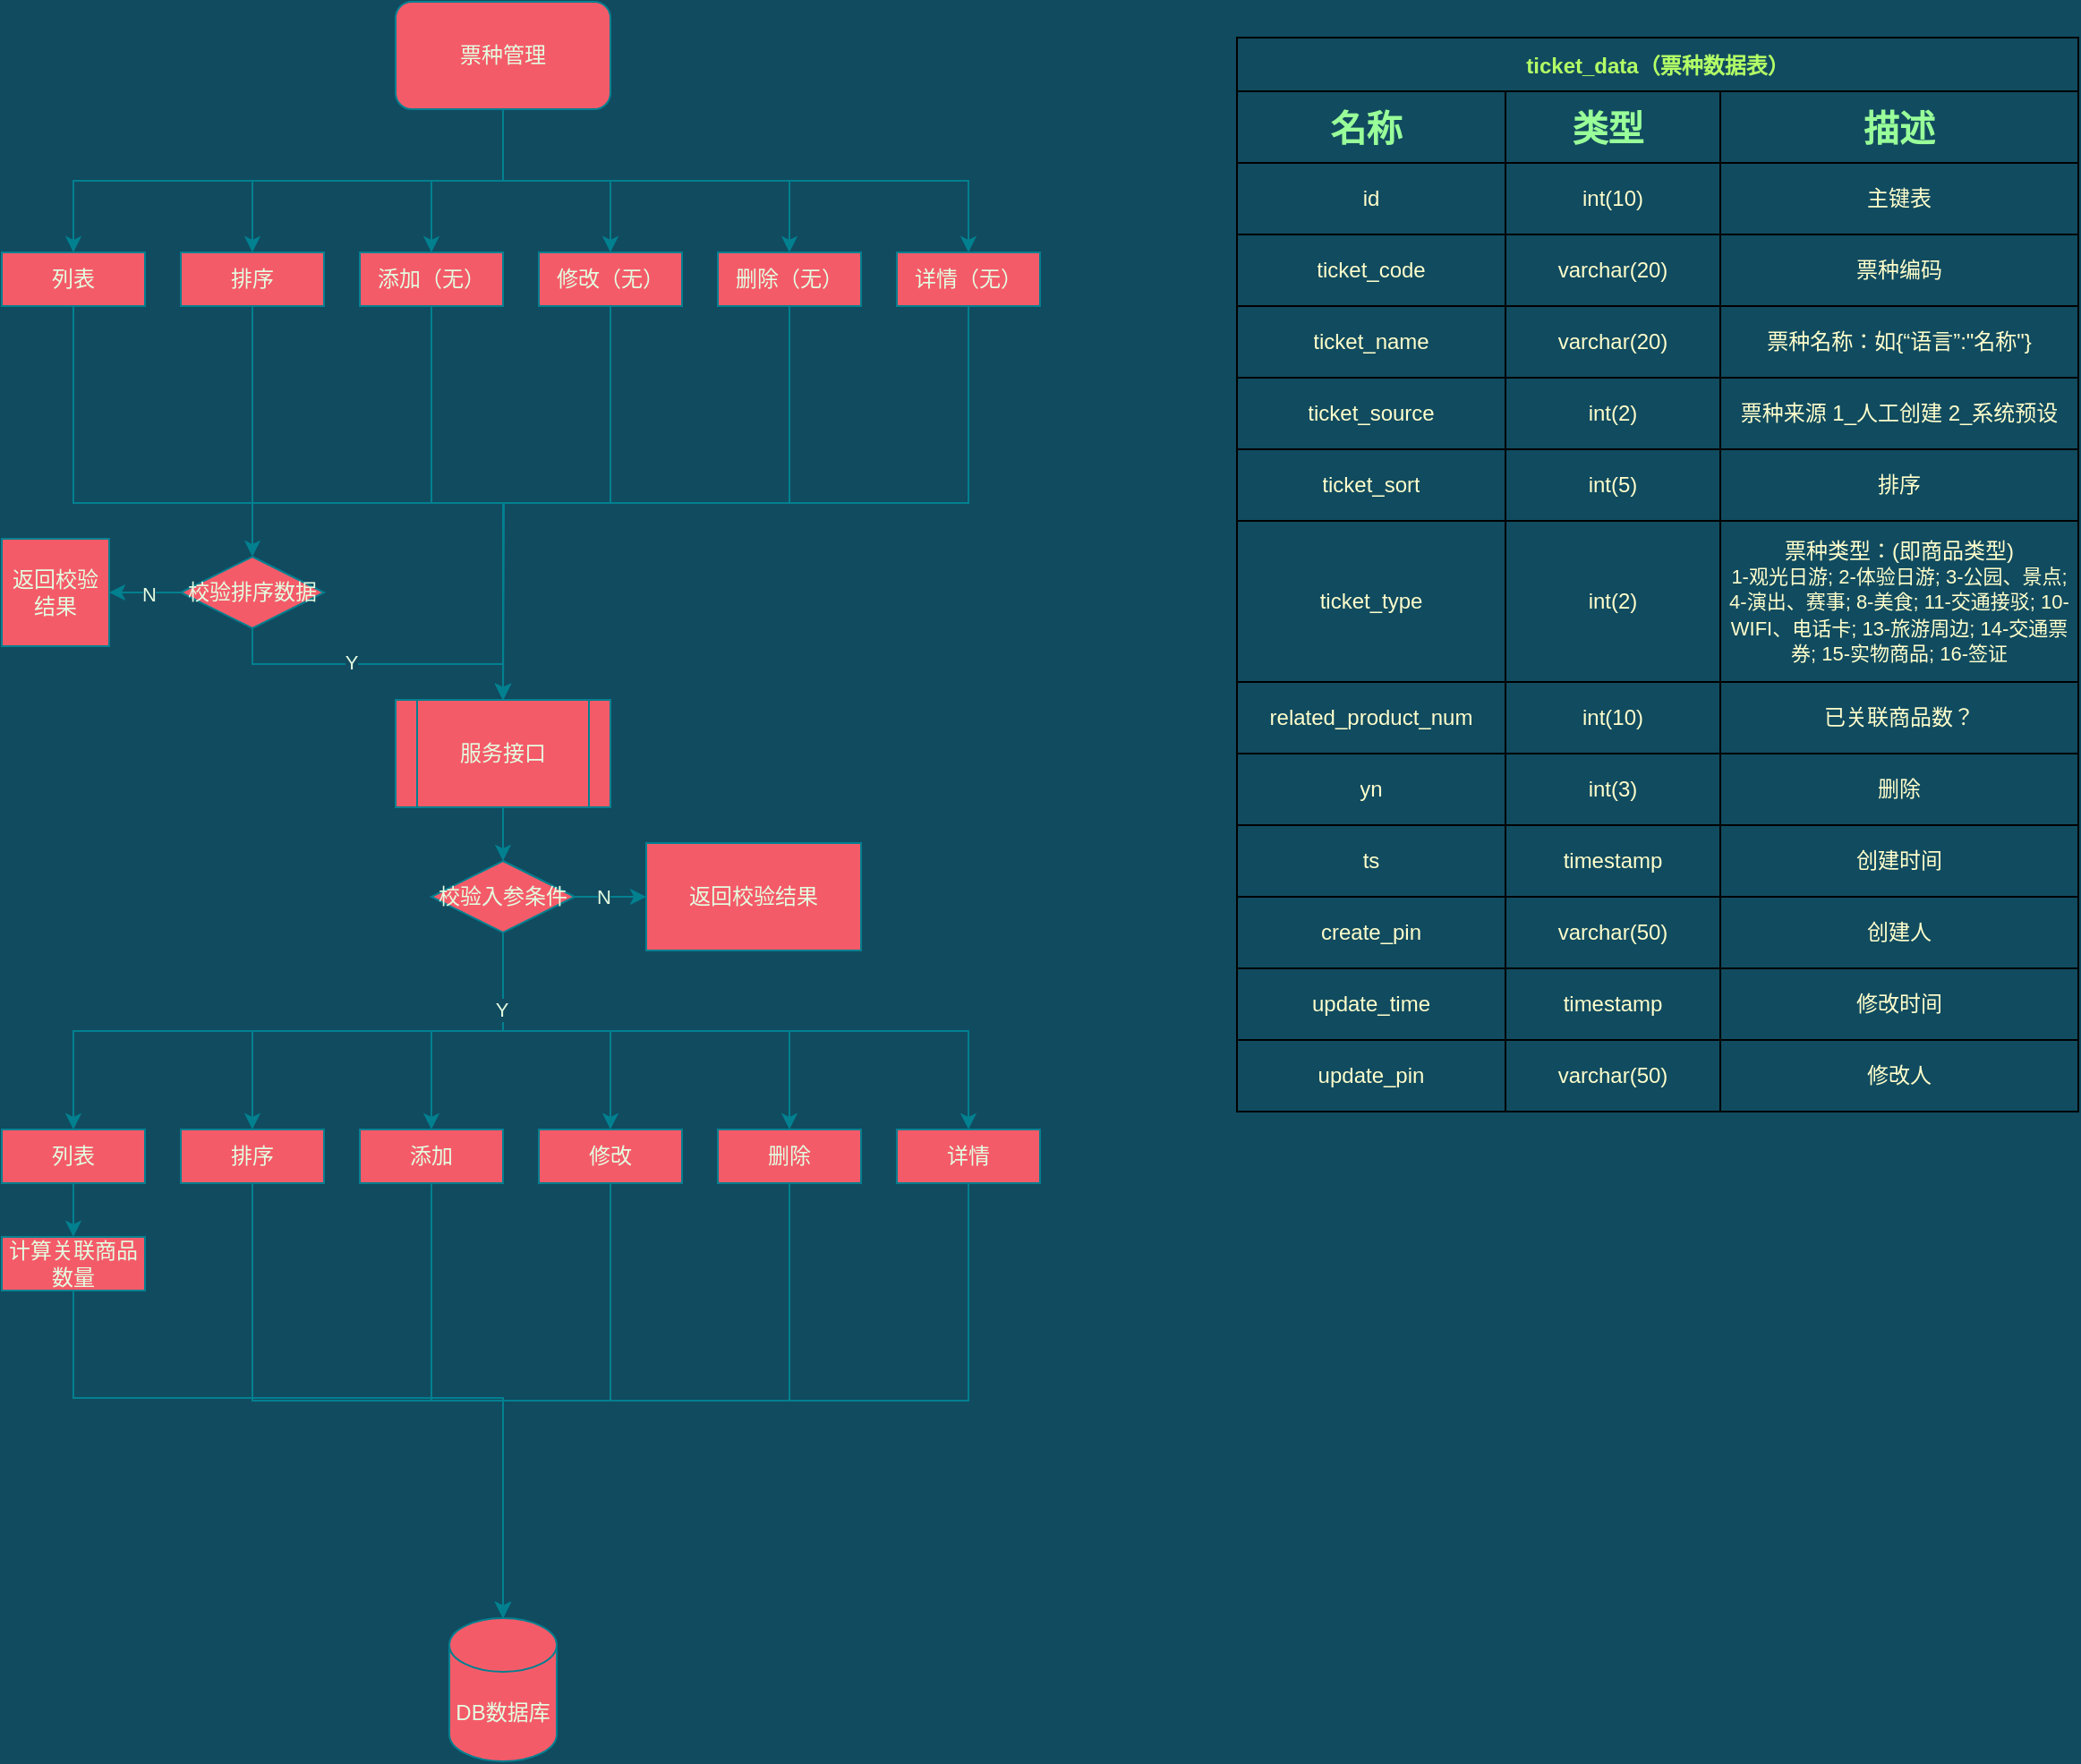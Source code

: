 <mxfile version="20.0.4" type="github" pages="2">
  <diagram id="JeX9rl3rUgD13nwQGrPr" name="票种管理">
    <mxGraphModel dx="1237" dy="656" grid="1" gridSize="10" guides="1" tooltips="1" connect="1" arrows="1" fold="1" page="1" pageScale="1" pageWidth="827" pageHeight="1169" background="#114B5F" math="0" shadow="0">
      <root>
        <object label="" id="0">
          <mxCell />
        </object>
        <mxCell id="1" parent="0" />
        <mxCell id="nKsr4vJ9wWT-BAdVvBZN-21" style="edgeStyle=orthogonalEdgeStyle;rounded=0;orthogonalLoop=1;jettySize=auto;html=1;exitX=0.5;exitY=1;exitDx=0;exitDy=0;labelBackgroundColor=#114B5F;strokeColor=#028090;fontColor=#E4FDE1;" parent="1" source="nKsr4vJ9wWT-BAdVvBZN-1" target="nKsr4vJ9wWT-BAdVvBZN-10" edge="1">
          <mxGeometry relative="1" as="geometry" />
        </mxCell>
        <mxCell id="nKsr4vJ9wWT-BAdVvBZN-26" style="edgeStyle=orthogonalEdgeStyle;rounded=0;orthogonalLoop=1;jettySize=auto;html=1;exitX=0.5;exitY=1;exitDx=0;exitDy=0;entryX=0.5;entryY=0;entryDx=0;entryDy=0;labelBackgroundColor=#114B5F;strokeColor=#028090;fontColor=#E4FDE1;" parent="1" source="nKsr4vJ9wWT-BAdVvBZN-1" target="nKsr4vJ9wWT-BAdVvBZN-11" edge="1">
          <mxGeometry relative="1" as="geometry" />
        </mxCell>
        <mxCell id="nKsr4vJ9wWT-BAdVvBZN-27" style="edgeStyle=orthogonalEdgeStyle;rounded=0;orthogonalLoop=1;jettySize=auto;html=1;exitX=0.5;exitY=1;exitDx=0;exitDy=0;entryX=0.5;entryY=0;entryDx=0;entryDy=0;labelBackgroundColor=#114B5F;strokeColor=#028090;fontColor=#E4FDE1;" parent="1" source="nKsr4vJ9wWT-BAdVvBZN-1" target="nKsr4vJ9wWT-BAdVvBZN-12" edge="1">
          <mxGeometry relative="1" as="geometry" />
        </mxCell>
        <mxCell id="nKsr4vJ9wWT-BAdVvBZN-28" style="edgeStyle=orthogonalEdgeStyle;rounded=0;orthogonalLoop=1;jettySize=auto;html=1;exitX=0.5;exitY=1;exitDx=0;exitDy=0;entryX=0.5;entryY=0;entryDx=0;entryDy=0;labelBackgroundColor=#114B5F;strokeColor=#028090;fontColor=#E4FDE1;" parent="1" source="nKsr4vJ9wWT-BAdVvBZN-1" target="nKsr4vJ9wWT-BAdVvBZN-13" edge="1">
          <mxGeometry relative="1" as="geometry" />
        </mxCell>
        <mxCell id="nKsr4vJ9wWT-BAdVvBZN-29" style="edgeStyle=orthogonalEdgeStyle;rounded=0;orthogonalLoop=1;jettySize=auto;html=1;exitX=0.5;exitY=1;exitDx=0;exitDy=0;labelBackgroundColor=#114B5F;strokeColor=#028090;fontColor=#E4FDE1;" parent="1" source="nKsr4vJ9wWT-BAdVvBZN-1" target="nKsr4vJ9wWT-BAdVvBZN-14" edge="1">
          <mxGeometry relative="1" as="geometry" />
        </mxCell>
        <mxCell id="nKsr4vJ9wWT-BAdVvBZN-30" style="edgeStyle=orthogonalEdgeStyle;rounded=0;orthogonalLoop=1;jettySize=auto;html=1;exitX=0.5;exitY=1;exitDx=0;exitDy=0;entryX=0.5;entryY=0;entryDx=0;entryDy=0;labelBackgroundColor=#114B5F;strokeColor=#028090;fontColor=#E4FDE1;" parent="1" source="nKsr4vJ9wWT-BAdVvBZN-1" target="nKsr4vJ9wWT-BAdVvBZN-9" edge="1">
          <mxGeometry relative="1" as="geometry" />
        </mxCell>
        <mxCell id="nKsr4vJ9wWT-BAdVvBZN-1" value="&lt;font style=&quot;vertical-align: inherit;&quot;&gt;&lt;font style=&quot;vertical-align: inherit;&quot;&gt;票种管理&lt;/font&gt;&lt;/font&gt;" style="rounded=1;whiteSpace=wrap;html=1;fillColor=#F45B69;strokeColor=#028090;fontColor=#E4FDE1;" parent="1" vertex="1">
          <mxGeometry x="240" y="20" width="120" height="60" as="geometry" />
        </mxCell>
        <mxCell id="nKsr4vJ9wWT-BAdVvBZN-31" style="edgeStyle=orthogonalEdgeStyle;rounded=0;orthogonalLoop=1;jettySize=auto;html=1;exitX=0.5;exitY=1;exitDx=0;exitDy=0;entryX=0.5;entryY=0;entryDx=0;entryDy=0;labelBackgroundColor=#114B5F;strokeColor=#028090;fontColor=#E4FDE1;" parent="1" source="nKsr4vJ9wWT-BAdVvBZN-9" target="nKsr4vJ9wWT-BAdVvBZN-17" edge="1">
          <mxGeometry relative="1" as="geometry" />
        </mxCell>
        <mxCell id="nKsr4vJ9wWT-BAdVvBZN-9" value="&lt;font style=&quot;vertical-align: inherit;&quot;&gt;&lt;font style=&quot;vertical-align: inherit;&quot;&gt;列表&lt;/font&gt;&lt;/font&gt;" style="rounded=0;whiteSpace=wrap;html=1;fillColor=#F45B69;strokeColor=#028090;fontColor=#E4FDE1;" parent="1" vertex="1">
          <mxGeometry x="20" y="160" width="80" height="30" as="geometry" />
        </mxCell>
        <mxCell id="nKsr4vJ9wWT-BAdVvBZN-38" value="" style="edgeStyle=orthogonalEdgeStyle;rounded=0;orthogonalLoop=1;jettySize=auto;html=1;labelBackgroundColor=#114B5F;strokeColor=#028090;fontColor=#E4FDE1;" parent="1" source="nKsr4vJ9wWT-BAdVvBZN-10" target="nKsr4vJ9wWT-BAdVvBZN-37" edge="1">
          <mxGeometry relative="1" as="geometry" />
        </mxCell>
        <mxCell id="nKsr4vJ9wWT-BAdVvBZN-10" value="&lt;font style=&quot;vertical-align: inherit;&quot;&gt;&lt;font style=&quot;vertical-align: inherit;&quot;&gt;排序&lt;/font&gt;&lt;/font&gt;" style="rounded=0;whiteSpace=wrap;html=1;fillColor=#F45B69;strokeColor=#028090;fontColor=#E4FDE1;" parent="1" vertex="1">
          <mxGeometry x="120" y="160" width="80" height="30" as="geometry" />
        </mxCell>
        <mxCell id="nKsr4vJ9wWT-BAdVvBZN-33" style="edgeStyle=orthogonalEdgeStyle;rounded=0;orthogonalLoop=1;jettySize=auto;html=1;exitX=0.5;exitY=1;exitDx=0;exitDy=0;entryX=0.5;entryY=0;entryDx=0;entryDy=0;labelBackgroundColor=#114B5F;strokeColor=#028090;fontColor=#E4FDE1;" parent="1" source="nKsr4vJ9wWT-BAdVvBZN-11" target="nKsr4vJ9wWT-BAdVvBZN-17" edge="1">
          <mxGeometry relative="1" as="geometry" />
        </mxCell>
        <mxCell id="nKsr4vJ9wWT-BAdVvBZN-11" value="&lt;font style=&quot;vertical-align: inherit;&quot;&gt;&lt;font style=&quot;vertical-align: inherit;&quot;&gt;添加（无）&lt;/font&gt;&lt;/font&gt;" style="rounded=0;whiteSpace=wrap;html=1;fillColor=#F45B69;strokeColor=#028090;fontColor=#E4FDE1;" parent="1" vertex="1">
          <mxGeometry x="220" y="160" width="80" height="30" as="geometry" />
        </mxCell>
        <mxCell id="nKsr4vJ9wWT-BAdVvBZN-34" style="edgeStyle=orthogonalEdgeStyle;rounded=0;orthogonalLoop=1;jettySize=auto;html=1;exitX=0.5;exitY=1;exitDx=0;exitDy=0;entryX=0.5;entryY=0;entryDx=0;entryDy=0;labelBackgroundColor=#114B5F;strokeColor=#028090;fontColor=#E4FDE1;" parent="1" source="nKsr4vJ9wWT-BAdVvBZN-12" target="nKsr4vJ9wWT-BAdVvBZN-17" edge="1">
          <mxGeometry relative="1" as="geometry" />
        </mxCell>
        <mxCell id="nKsr4vJ9wWT-BAdVvBZN-12" value="&lt;font style=&quot;vertical-align: inherit;&quot;&gt;&lt;font style=&quot;vertical-align: inherit;&quot;&gt;修改（无）&lt;/font&gt;&lt;/font&gt;" style="rounded=0;whiteSpace=wrap;html=1;fillColor=#F45B69;strokeColor=#028090;fontColor=#E4FDE1;" parent="1" vertex="1">
          <mxGeometry x="320" y="160" width="80" height="30" as="geometry" />
        </mxCell>
        <mxCell id="nKsr4vJ9wWT-BAdVvBZN-42" style="edgeStyle=orthogonalEdgeStyle;rounded=0;orthogonalLoop=1;jettySize=auto;html=1;exitX=0.5;exitY=1;exitDx=0;exitDy=0;entryX=0.5;entryY=0;entryDx=0;entryDy=0;labelBackgroundColor=#114B5F;strokeColor=#028090;fontColor=#E4FDE1;" parent="1" source="nKsr4vJ9wWT-BAdVvBZN-13" target="nKsr4vJ9wWT-BAdVvBZN-17" edge="1">
          <mxGeometry relative="1" as="geometry" />
        </mxCell>
        <mxCell id="nKsr4vJ9wWT-BAdVvBZN-13" value="&lt;font style=&quot;vertical-align: inherit;&quot;&gt;&lt;font style=&quot;vertical-align: inherit;&quot;&gt;删除（无）&lt;/font&gt;&lt;/font&gt;" style="rounded=0;whiteSpace=wrap;html=1;fillColor=#F45B69;strokeColor=#028090;fontColor=#E4FDE1;" parent="1" vertex="1">
          <mxGeometry x="420" y="160" width="80" height="30" as="geometry" />
        </mxCell>
        <mxCell id="nKsr4vJ9wWT-BAdVvBZN-43" style="edgeStyle=orthogonalEdgeStyle;rounded=0;orthogonalLoop=1;jettySize=auto;html=1;exitX=0.5;exitY=1;exitDx=0;exitDy=0;labelBackgroundColor=#114B5F;strokeColor=#028090;fontColor=#E4FDE1;" parent="1" source="nKsr4vJ9wWT-BAdVvBZN-14" edge="1">
          <mxGeometry relative="1" as="geometry">
            <mxPoint x="300" y="410" as="targetPoint" />
          </mxGeometry>
        </mxCell>
        <mxCell id="nKsr4vJ9wWT-BAdVvBZN-14" value="&lt;font style=&quot;vertical-align: inherit;&quot;&gt;&lt;font style=&quot;vertical-align: inherit;&quot;&gt;详情（无）&lt;/font&gt;&lt;/font&gt;" style="rounded=0;whiteSpace=wrap;html=1;fillColor=#F45B69;strokeColor=#028090;fontColor=#E4FDE1;" parent="1" vertex="1">
          <mxGeometry x="520" y="160" width="80" height="30" as="geometry" />
        </mxCell>
        <mxCell id="nKsr4vJ9wWT-BAdVvBZN-53" value="" style="edgeStyle=orthogonalEdgeStyle;rounded=0;orthogonalLoop=1;jettySize=auto;html=1;labelBackgroundColor=#114B5F;strokeColor=#028090;fontColor=#E4FDE1;" parent="1" source="nKsr4vJ9wWT-BAdVvBZN-17" target="nKsr4vJ9wWT-BAdVvBZN-52" edge="1">
          <mxGeometry relative="1" as="geometry" />
        </mxCell>
        <mxCell id="nKsr4vJ9wWT-BAdVvBZN-17" value="&lt;font style=&quot;vertical-align: inherit;&quot;&gt;&lt;font style=&quot;vertical-align: inherit;&quot;&gt;服务接口&lt;/font&gt;&lt;/font&gt;" style="shape=process;whiteSpace=wrap;html=1;backgroundOutline=1;fillColor=#F45B69;strokeColor=#028090;fontColor=#E4FDE1;" parent="1" vertex="1">
          <mxGeometry x="240" y="410" width="120" height="60" as="geometry" />
        </mxCell>
        <mxCell id="nKsr4vJ9wWT-BAdVvBZN-39" style="edgeStyle=orthogonalEdgeStyle;rounded=0;orthogonalLoop=1;jettySize=auto;html=1;exitX=0.5;exitY=1;exitDx=0;exitDy=0;entryX=0.5;entryY=0;entryDx=0;entryDy=0;labelBackgroundColor=#114B5F;strokeColor=#028090;fontColor=#E4FDE1;" parent="1" source="nKsr4vJ9wWT-BAdVvBZN-37" target="nKsr4vJ9wWT-BAdVvBZN-17" edge="1">
          <mxGeometry relative="1" as="geometry" />
        </mxCell>
        <mxCell id="nKsr4vJ9wWT-BAdVvBZN-40" value="&lt;font style=&quot;vertical-align: inherit;&quot;&gt;&lt;font style=&quot;vertical-align: inherit;&quot;&gt;Y&lt;/font&gt;&lt;/font&gt;" style="edgeLabel;html=1;align=center;verticalAlign=middle;resizable=0;points=[];labelBackgroundColor=#114B5F;fontColor=#E4FDE1;" parent="nKsr4vJ9wWT-BAdVvBZN-39" vertex="1" connectable="0">
          <mxGeometry x="-0.175" y="1" relative="1" as="geometry">
            <mxPoint as="offset" />
          </mxGeometry>
        </mxCell>
        <mxCell id="nKsr4vJ9wWT-BAdVvBZN-64" value="" style="edgeStyle=orthogonalEdgeStyle;rounded=0;orthogonalLoop=1;jettySize=auto;html=1;labelBackgroundColor=#114B5F;strokeColor=#028090;fontColor=#E4FDE1;" parent="1" source="nKsr4vJ9wWT-BAdVvBZN-37" target="nKsr4vJ9wWT-BAdVvBZN-63" edge="1">
          <mxGeometry relative="1" as="geometry" />
        </mxCell>
        <mxCell id="nKsr4vJ9wWT-BAdVvBZN-71" value="N" style="edgeLabel;html=1;align=center;verticalAlign=middle;resizable=0;points=[];labelBackgroundColor=#114B5F;fontColor=#E4FDE1;" parent="nKsr4vJ9wWT-BAdVvBZN-64" vertex="1" connectable="0">
          <mxGeometry x="-0.083" y="1" relative="1" as="geometry">
            <mxPoint as="offset" />
          </mxGeometry>
        </mxCell>
        <mxCell id="nKsr4vJ9wWT-BAdVvBZN-37" value="&lt;font style=&quot;vertical-align: inherit;&quot;&gt;&lt;font style=&quot;vertical-align: inherit;&quot;&gt;校验排序数据&lt;/font&gt;&lt;/font&gt;" style="rhombus;whiteSpace=wrap;html=1;rounded=0;fillColor=#F45B69;strokeColor=#028090;fontColor=#E4FDE1;" parent="1" vertex="1">
          <mxGeometry x="120" y="330" width="80" height="40" as="geometry" />
        </mxCell>
        <mxCell id="uBiYwDBrasWGu2CiVqUC-5" style="edgeStyle=orthogonalEdgeStyle;rounded=0;orthogonalLoop=1;jettySize=auto;html=1;exitX=0.5;exitY=1;exitDx=0;exitDy=0;entryX=0.5;entryY=0;entryDx=0;entryDy=0;labelBackgroundColor=#114B5F;strokeColor=#028090;fontColor=#E4FDE1;" parent="1" source="nKsr4vJ9wWT-BAdVvBZN-44" target="uBiYwDBrasWGu2CiVqUC-4" edge="1">
          <mxGeometry relative="1" as="geometry" />
        </mxCell>
        <mxCell id="nKsr4vJ9wWT-BAdVvBZN-44" value="&lt;font style=&quot;vertical-align: inherit;&quot;&gt;&lt;font style=&quot;vertical-align: inherit;&quot;&gt;列表&lt;/font&gt;&lt;/font&gt;" style="rounded=0;whiteSpace=wrap;html=1;fillColor=#F45B69;strokeColor=#028090;fontColor=#E4FDE1;" parent="1" vertex="1">
          <mxGeometry x="20" y="650" width="80" height="30" as="geometry" />
        </mxCell>
        <mxCell id="uBiYwDBrasWGu2CiVqUC-1" style="edgeStyle=orthogonalEdgeStyle;rounded=0;orthogonalLoop=1;jettySize=auto;html=1;exitX=0.5;exitY=1;exitDx=0;exitDy=0;labelBackgroundColor=#114B5F;strokeColor=#028090;fontColor=#E4FDE1;" parent="1" source="nKsr4vJ9wWT-BAdVvBZN-45" target="nKsr4vJ9wWT-BAdVvBZN-76" edge="1">
          <mxGeometry relative="1" as="geometry" />
        </mxCell>
        <mxCell id="nKsr4vJ9wWT-BAdVvBZN-45" value="&lt;font style=&quot;vertical-align: inherit;&quot;&gt;&lt;font style=&quot;vertical-align: inherit;&quot;&gt;&lt;font style=&quot;vertical-align: inherit;&quot;&gt;&lt;font style=&quot;vertical-align: inherit;&quot;&gt;排序&lt;/font&gt;&lt;/font&gt;&lt;/font&gt;&lt;/font&gt;" style="rounded=0;whiteSpace=wrap;html=1;fillColor=#F45B69;strokeColor=#028090;fontColor=#E4FDE1;" parent="1" vertex="1">
          <mxGeometry x="120" y="650" width="80" height="30" as="geometry" />
        </mxCell>
        <mxCell id="uBiYwDBrasWGu2CiVqUC-2" style="edgeStyle=orthogonalEdgeStyle;rounded=0;orthogonalLoop=1;jettySize=auto;html=1;exitX=0.5;exitY=1;exitDx=0;exitDy=0;labelBackgroundColor=#114B5F;strokeColor=#028090;fontColor=#E4FDE1;" parent="1" source="nKsr4vJ9wWT-BAdVvBZN-46" target="nKsr4vJ9wWT-BAdVvBZN-76" edge="1">
          <mxGeometry relative="1" as="geometry" />
        </mxCell>
        <mxCell id="nKsr4vJ9wWT-BAdVvBZN-46" value="&lt;font style=&quot;vertical-align: inherit;&quot;&gt;&lt;font style=&quot;vertical-align: inherit;&quot;&gt;&lt;font style=&quot;vertical-align: inherit;&quot;&gt;&lt;font style=&quot;vertical-align: inherit;&quot;&gt;添加&lt;/font&gt;&lt;/font&gt;&lt;/font&gt;&lt;/font&gt;" style="rounded=0;whiteSpace=wrap;html=1;fillColor=#F45B69;strokeColor=#028090;fontColor=#E4FDE1;" parent="1" vertex="1">
          <mxGeometry x="220" y="650" width="80" height="30" as="geometry" />
        </mxCell>
        <mxCell id="uBiYwDBrasWGu2CiVqUC-3" style="edgeStyle=orthogonalEdgeStyle;rounded=0;orthogonalLoop=1;jettySize=auto;html=1;exitX=0.5;exitY=1;exitDx=0;exitDy=0;labelBackgroundColor=#114B5F;strokeColor=#028090;fontColor=#E4FDE1;" parent="1" source="nKsr4vJ9wWT-BAdVvBZN-47" target="nKsr4vJ9wWT-BAdVvBZN-76" edge="1">
          <mxGeometry relative="1" as="geometry" />
        </mxCell>
        <mxCell id="nKsr4vJ9wWT-BAdVvBZN-47" value="&lt;font style=&quot;vertical-align: inherit;&quot;&gt;&lt;font style=&quot;vertical-align: inherit;&quot;&gt;&lt;font style=&quot;vertical-align: inherit;&quot;&gt;&lt;font style=&quot;vertical-align: inherit;&quot;&gt;修改&lt;/font&gt;&lt;/font&gt;&lt;/font&gt;&lt;/font&gt;" style="rounded=0;whiteSpace=wrap;html=1;fillColor=#F45B69;strokeColor=#028090;fontColor=#E4FDE1;" parent="1" vertex="1">
          <mxGeometry x="320" y="650" width="80" height="30" as="geometry" />
        </mxCell>
        <mxCell id="nKsr4vJ9wWT-BAdVvBZN-81" style="edgeStyle=orthogonalEdgeStyle;rounded=0;orthogonalLoop=1;jettySize=auto;html=1;exitX=0.5;exitY=1;exitDx=0;exitDy=0;labelBackgroundColor=#114B5F;strokeColor=#028090;fontColor=#E4FDE1;" parent="1" source="nKsr4vJ9wWT-BAdVvBZN-48" target="nKsr4vJ9wWT-BAdVvBZN-76" edge="1">
          <mxGeometry relative="1" as="geometry" />
        </mxCell>
        <mxCell id="nKsr4vJ9wWT-BAdVvBZN-48" value="&lt;font style=&quot;vertical-align: inherit;&quot;&gt;&lt;font style=&quot;vertical-align: inherit;&quot;&gt;&lt;font style=&quot;vertical-align: inherit;&quot;&gt;&lt;font style=&quot;vertical-align: inherit;&quot;&gt;删除&lt;/font&gt;&lt;/font&gt;&lt;/font&gt;&lt;/font&gt;" style="rounded=0;whiteSpace=wrap;html=1;fillColor=#F45B69;strokeColor=#028090;fontColor=#E4FDE1;" parent="1" vertex="1">
          <mxGeometry x="420" y="650" width="80" height="30" as="geometry" />
        </mxCell>
        <mxCell id="nKsr4vJ9wWT-BAdVvBZN-82" style="edgeStyle=orthogonalEdgeStyle;rounded=0;orthogonalLoop=1;jettySize=auto;html=1;exitX=0.5;exitY=1;exitDx=0;exitDy=0;entryX=0.5;entryY=0;entryDx=0;entryDy=0;entryPerimeter=0;labelBackgroundColor=#114B5F;strokeColor=#028090;fontColor=#E4FDE1;" parent="1" source="nKsr4vJ9wWT-BAdVvBZN-49" target="nKsr4vJ9wWT-BAdVvBZN-76" edge="1">
          <mxGeometry relative="1" as="geometry" />
        </mxCell>
        <mxCell id="nKsr4vJ9wWT-BAdVvBZN-49" value="&lt;font style=&quot;vertical-align: inherit;&quot;&gt;&lt;font style=&quot;vertical-align: inherit;&quot;&gt;&lt;font style=&quot;vertical-align: inherit;&quot;&gt;&lt;font style=&quot;vertical-align: inherit;&quot;&gt;详情&lt;/font&gt;&lt;/font&gt;&lt;/font&gt;&lt;/font&gt;" style="rounded=0;whiteSpace=wrap;html=1;fillColor=#F45B69;strokeColor=#028090;fontColor=#E4FDE1;" parent="1" vertex="1">
          <mxGeometry x="520" y="650" width="80" height="30" as="geometry" />
        </mxCell>
        <mxCell id="nKsr4vJ9wWT-BAdVvBZN-54" style="edgeStyle=orthogonalEdgeStyle;rounded=0;orthogonalLoop=1;jettySize=auto;html=1;exitX=0.5;exitY=1;exitDx=0;exitDy=0;labelBackgroundColor=#114B5F;strokeColor=#028090;fontColor=#E4FDE1;" parent="1" source="nKsr4vJ9wWT-BAdVvBZN-52" target="nKsr4vJ9wWT-BAdVvBZN-44" edge="1">
          <mxGeometry relative="1" as="geometry" />
        </mxCell>
        <mxCell id="nKsr4vJ9wWT-BAdVvBZN-55" style="edgeStyle=orthogonalEdgeStyle;rounded=0;orthogonalLoop=1;jettySize=auto;html=1;exitX=0.5;exitY=1;exitDx=0;exitDy=0;entryX=0.5;entryY=0;entryDx=0;entryDy=0;labelBackgroundColor=#114B5F;strokeColor=#028090;fontColor=#E4FDE1;" parent="1" source="nKsr4vJ9wWT-BAdVvBZN-52" target="nKsr4vJ9wWT-BAdVvBZN-45" edge="1">
          <mxGeometry relative="1" as="geometry" />
        </mxCell>
        <mxCell id="nKsr4vJ9wWT-BAdVvBZN-56" style="edgeStyle=orthogonalEdgeStyle;rounded=0;orthogonalLoop=1;jettySize=auto;html=1;exitX=0.5;exitY=1;exitDx=0;exitDy=0;labelBackgroundColor=#114B5F;strokeColor=#028090;fontColor=#E4FDE1;" parent="1" source="nKsr4vJ9wWT-BAdVvBZN-52" target="nKsr4vJ9wWT-BAdVvBZN-46" edge="1">
          <mxGeometry relative="1" as="geometry" />
        </mxCell>
        <mxCell id="nKsr4vJ9wWT-BAdVvBZN-57" style="edgeStyle=orthogonalEdgeStyle;rounded=0;orthogonalLoop=1;jettySize=auto;html=1;exitX=0.5;exitY=1;exitDx=0;exitDy=0;labelBackgroundColor=#114B5F;strokeColor=#028090;fontColor=#E4FDE1;" parent="1" source="nKsr4vJ9wWT-BAdVvBZN-52" target="nKsr4vJ9wWT-BAdVvBZN-47" edge="1">
          <mxGeometry relative="1" as="geometry" />
        </mxCell>
        <mxCell id="nKsr4vJ9wWT-BAdVvBZN-58" style="edgeStyle=orthogonalEdgeStyle;rounded=0;orthogonalLoop=1;jettySize=auto;html=1;exitX=0.5;exitY=1;exitDx=0;exitDy=0;labelBackgroundColor=#114B5F;strokeColor=#028090;fontColor=#E4FDE1;" parent="1" source="nKsr4vJ9wWT-BAdVvBZN-52" target="nKsr4vJ9wWT-BAdVvBZN-48" edge="1">
          <mxGeometry relative="1" as="geometry" />
        </mxCell>
        <mxCell id="nKsr4vJ9wWT-BAdVvBZN-59" style="edgeStyle=orthogonalEdgeStyle;rounded=0;orthogonalLoop=1;jettySize=auto;html=1;exitX=0.5;exitY=1;exitDx=0;exitDy=0;labelBackgroundColor=#114B5F;strokeColor=#028090;fontColor=#E4FDE1;" parent="1" source="nKsr4vJ9wWT-BAdVvBZN-52" target="nKsr4vJ9wWT-BAdVvBZN-49" edge="1">
          <mxGeometry relative="1" as="geometry" />
        </mxCell>
        <mxCell id="nKsr4vJ9wWT-BAdVvBZN-60" value="&lt;font style=&quot;vertical-align: inherit;&quot;&gt;&lt;font style=&quot;vertical-align: inherit;&quot;&gt;Y&lt;br&gt;&lt;/font&gt;&lt;/font&gt;" style="edgeLabel;html=1;align=center;verticalAlign=middle;resizable=0;points=[];labelBackgroundColor=#114B5F;fontColor=#E4FDE1;" parent="nKsr4vJ9wWT-BAdVvBZN-59" vertex="1" connectable="0">
          <mxGeometry x="-0.768" y="-1" relative="1" as="geometry">
            <mxPoint as="offset" />
          </mxGeometry>
        </mxCell>
        <mxCell id="nKsr4vJ9wWT-BAdVvBZN-69" style="edgeStyle=orthogonalEdgeStyle;rounded=0;orthogonalLoop=1;jettySize=auto;html=1;exitX=1;exitY=0.5;exitDx=0;exitDy=0;labelBackgroundColor=#114B5F;strokeColor=#028090;fontColor=#E4FDE1;" parent="1" source="nKsr4vJ9wWT-BAdVvBZN-52" target="nKsr4vJ9wWT-BAdVvBZN-67" edge="1">
          <mxGeometry relative="1" as="geometry">
            <Array as="points">
              <mxPoint x="370" y="520" />
              <mxPoint x="370" y="520" />
            </Array>
          </mxGeometry>
        </mxCell>
        <mxCell id="nKsr4vJ9wWT-BAdVvBZN-70" value="N" style="edgeLabel;html=1;align=center;verticalAlign=middle;resizable=0;points=[];labelBackgroundColor=#114B5F;fontColor=#E4FDE1;" parent="nKsr4vJ9wWT-BAdVvBZN-69" vertex="1" connectable="0">
          <mxGeometry x="-0.192" relative="1" as="geometry">
            <mxPoint as="offset" />
          </mxGeometry>
        </mxCell>
        <mxCell id="nKsr4vJ9wWT-BAdVvBZN-52" value="&lt;font style=&quot;vertical-align: inherit;&quot;&gt;&lt;font style=&quot;vertical-align: inherit;&quot;&gt;校验入参条件&lt;/font&gt;&lt;/font&gt;" style="rhombus;whiteSpace=wrap;html=1;fillColor=#F45B69;strokeColor=#028090;fontColor=#E4FDE1;" parent="1" vertex="1">
          <mxGeometry x="260" y="500" width="80" height="40" as="geometry" />
        </mxCell>
        <mxCell id="nKsr4vJ9wWT-BAdVvBZN-63" value="&lt;font style=&quot;vertical-align: inherit;&quot;&gt;&lt;font style=&quot;vertical-align: inherit;&quot;&gt;返回校验结果&lt;/font&gt;&lt;/font&gt;" style="rounded=0;whiteSpace=wrap;html=1;fillColor=#F45B69;strokeColor=#028090;fontColor=#E4FDE1;" parent="1" vertex="1">
          <mxGeometry x="20" y="320" width="60" height="60" as="geometry" />
        </mxCell>
        <mxCell id="nKsr4vJ9wWT-BAdVvBZN-67" value="&lt;font style=&quot;vertical-align: inherit;&quot;&gt;&lt;font style=&quot;vertical-align: inherit;&quot;&gt;返回校验结果&lt;/font&gt;&lt;/font&gt;" style="whiteSpace=wrap;html=1;fillColor=#F45B69;strokeColor=#028090;fontColor=#E4FDE1;" parent="1" vertex="1">
          <mxGeometry x="380" y="490" width="120" height="60" as="geometry" />
        </mxCell>
        <mxCell id="nKsr4vJ9wWT-BAdVvBZN-76" value="DB数据库" style="shape=cylinder3;whiteSpace=wrap;html=1;boundedLbl=1;backgroundOutline=1;size=15;fillColor=#F45B69;strokeColor=#028090;fontColor=#E4FDE1;" parent="1" vertex="1">
          <mxGeometry x="270" y="923" width="60" height="80" as="geometry" />
        </mxCell>
        <mxCell id="uBiYwDBrasWGu2CiVqUC-6" style="edgeStyle=orthogonalEdgeStyle;rounded=0;orthogonalLoop=1;jettySize=auto;html=1;exitX=0.5;exitY=1;exitDx=0;exitDy=0;labelBackgroundColor=#114B5F;strokeColor=#028090;fontColor=#E4FDE1;" parent="1" source="uBiYwDBrasWGu2CiVqUC-4" target="nKsr4vJ9wWT-BAdVvBZN-76" edge="1">
          <mxGeometry relative="1" as="geometry">
            <Array as="points">
              <mxPoint x="60" y="800" />
              <mxPoint x="300" y="800" />
            </Array>
          </mxGeometry>
        </mxCell>
        <mxCell id="uBiYwDBrasWGu2CiVqUC-4" value="&lt;font style=&quot;vertical-align: inherit;&quot;&gt;&lt;font style=&quot;vertical-align: inherit;&quot;&gt;计算关联商品数量&lt;/font&gt;&lt;/font&gt;" style="rounded=0;whiteSpace=wrap;html=1;fillColor=#F45B69;strokeColor=#028090;fontColor=#E4FDE1;" parent="1" vertex="1">
          <mxGeometry x="20" y="710" width="80" height="30" as="geometry" />
        </mxCell>
        <mxCell id="CkbHBRKq70D783ghkJrN-1" value="ticket_data（票种数据表）" style="shape=table;startSize=30;container=1;collapsible=0;childLayout=tableLayout;fontStyle=1;align=center;swimlaneLine=1;strokeWidth=1;fillColor=none;fontColor=#B3FF66;" vertex="1" parent="1">
          <mxGeometry x="710" y="40" width="470" height="600" as="geometry" />
        </mxCell>
        <mxCell id="CkbHBRKq70D783ghkJrN-2" value="" style="shape=tableRow;horizontal=0;startSize=0;swimlaneHead=0;swimlaneBody=0;top=0;left=0;bottom=0;right=0;collapsible=0;dropTarget=0;fillColor=none;points=[[0,0.5],[1,0.5]];portConstraint=eastwest;strokeColor=#028090;fontColor=#E4FDE1;" vertex="1" parent="CkbHBRKq70D783ghkJrN-1">
          <mxGeometry y="30" width="470" height="40" as="geometry" />
        </mxCell>
        <mxCell id="CkbHBRKq70D783ghkJrN-3" value="名称&lt;span style=&quot;white-space: pre; font-size: 20px;&quot;&gt;	&lt;/span&gt;" style="shape=partialRectangle;html=1;whiteSpace=wrap;connectable=0;top=0;left=0;bottom=0;right=0;overflow=hidden;strokeWidth=1;perimeterSpacing=0;fontStyle=1;fontSize=20;fillColor=none;fontColor=#99FF99;" vertex="1" parent="CkbHBRKq70D783ghkJrN-2">
          <mxGeometry width="150" height="40" as="geometry">
            <mxRectangle width="150" height="40" as="alternateBounds" />
          </mxGeometry>
        </mxCell>
        <mxCell id="CkbHBRKq70D783ghkJrN-4" value="类型&lt;span style=&quot;white-space: pre; font-size: 20px;&quot;&gt;	&lt;/span&gt;" style="shape=partialRectangle;html=1;whiteSpace=wrap;connectable=0;top=0;left=0;bottom=0;right=0;overflow=hidden;strokeWidth=1;fontStyle=1;fontSize=20;fillColor=none;fontColor=#99FF99;" vertex="1" parent="CkbHBRKq70D783ghkJrN-2">
          <mxGeometry x="150" width="120" height="40" as="geometry">
            <mxRectangle width="120" height="40" as="alternateBounds" />
          </mxGeometry>
        </mxCell>
        <mxCell id="CkbHBRKq70D783ghkJrN-5" value="描述" style="shape=partialRectangle;html=1;whiteSpace=wrap;connectable=0;top=0;left=0;bottom=0;right=0;overflow=hidden;strokeWidth=1;fontStyle=1;fontSize=20;fillColor=none;fontColor=#99FF99;" vertex="1" parent="CkbHBRKq70D783ghkJrN-2">
          <mxGeometry x="270" width="200" height="40" as="geometry">
            <mxRectangle width="200" height="40" as="alternateBounds" />
          </mxGeometry>
        </mxCell>
        <mxCell id="CkbHBRKq70D783ghkJrN-6" value="" style="shape=tableRow;horizontal=0;startSize=0;swimlaneHead=0;swimlaneBody=0;top=0;left=0;bottom=0;right=0;collapsible=0;dropTarget=0;fillColor=none;points=[[0,0.5],[1,0.5]];portConstraint=eastwest;strokeColor=#028090;fontColor=#E4FDE1;" vertex="1" parent="CkbHBRKq70D783ghkJrN-1">
          <mxGeometry y="70" width="470" height="40" as="geometry" />
        </mxCell>
        <mxCell id="CkbHBRKq70D783ghkJrN-7" value="id" style="shape=partialRectangle;html=1;whiteSpace=wrap;connectable=0;top=0;left=0;bottom=0;right=0;overflow=hidden;strokeWidth=1;fillColor=none;fontColor=#FFFFCC;verticalAlign=middle;" vertex="1" parent="CkbHBRKq70D783ghkJrN-6">
          <mxGeometry width="150" height="40" as="geometry">
            <mxRectangle width="150" height="40" as="alternateBounds" />
          </mxGeometry>
        </mxCell>
        <mxCell id="CkbHBRKq70D783ghkJrN-8" value="int(10)" style="shape=partialRectangle;html=1;whiteSpace=wrap;connectable=0;top=0;left=0;bottom=0;right=0;overflow=hidden;strokeWidth=1;fillColor=none;fontColor=#FFFFCC;verticalAlign=middle;" vertex="1" parent="CkbHBRKq70D783ghkJrN-6">
          <mxGeometry x="150" width="120" height="40" as="geometry">
            <mxRectangle width="120" height="40" as="alternateBounds" />
          </mxGeometry>
        </mxCell>
        <mxCell id="CkbHBRKq70D783ghkJrN-9" value="主键表" style="shape=partialRectangle;html=1;whiteSpace=wrap;connectable=0;top=0;left=0;bottom=0;right=0;overflow=hidden;strokeWidth=1;fillColor=none;fontColor=#FFFFCC;verticalAlign=middle;" vertex="1" parent="CkbHBRKq70D783ghkJrN-6">
          <mxGeometry x="270" width="200" height="40" as="geometry">
            <mxRectangle width="200" height="40" as="alternateBounds" />
          </mxGeometry>
        </mxCell>
        <mxCell id="CkbHBRKq70D783ghkJrN-10" value="" style="shape=tableRow;horizontal=0;startSize=0;swimlaneHead=0;swimlaneBody=0;top=0;left=0;bottom=0;right=0;collapsible=0;dropTarget=0;fillColor=none;points=[[0,0.5],[1,0.5]];portConstraint=eastwest;strokeColor=#028090;fontColor=#E4FDE1;" vertex="1" parent="CkbHBRKq70D783ghkJrN-1">
          <mxGeometry y="110" width="470" height="40" as="geometry" />
        </mxCell>
        <mxCell id="CkbHBRKq70D783ghkJrN-11" value="ticket_code" style="shape=partialRectangle;html=1;whiteSpace=wrap;connectable=0;top=0;left=0;bottom=0;right=0;overflow=hidden;sketch=0;shadow=0;strokeWidth=1;fillColor=none;fontColor=#FFFFCC;verticalAlign=middle;" vertex="1" parent="CkbHBRKq70D783ghkJrN-10">
          <mxGeometry width="150" height="40" as="geometry">
            <mxRectangle width="150" height="40" as="alternateBounds" />
          </mxGeometry>
        </mxCell>
        <mxCell id="CkbHBRKq70D783ghkJrN-12" value="varchar(20)" style="shape=partialRectangle;html=1;whiteSpace=wrap;connectable=0;top=0;left=0;bottom=0;right=0;overflow=hidden;sketch=0;strokeWidth=1;fillColor=none;fontColor=#FFFFCC;verticalAlign=middle;" vertex="1" parent="CkbHBRKq70D783ghkJrN-10">
          <mxGeometry x="150" width="120" height="40" as="geometry">
            <mxRectangle width="120" height="40" as="alternateBounds" />
          </mxGeometry>
        </mxCell>
        <mxCell id="CkbHBRKq70D783ghkJrN-13" value="票种编码" style="shape=partialRectangle;html=1;whiteSpace=wrap;connectable=0;top=0;left=0;bottom=0;right=0;overflow=hidden;strokeWidth=1;fillColor=none;fontColor=#FFFFCC;verticalAlign=middle;" vertex="1" parent="CkbHBRKq70D783ghkJrN-10">
          <mxGeometry x="270" width="200" height="40" as="geometry">
            <mxRectangle width="200" height="40" as="alternateBounds" />
          </mxGeometry>
        </mxCell>
        <mxCell id="CkbHBRKq70D783ghkJrN-38" style="shape=tableRow;horizontal=0;startSize=0;swimlaneHead=0;swimlaneBody=0;top=0;left=0;bottom=0;right=0;collapsible=0;dropTarget=0;fillColor=none;points=[[0,0.5],[1,0.5]];portConstraint=eastwest;strokeColor=#028090;fontColor=#E4FDE1;" vertex="1" parent="CkbHBRKq70D783ghkJrN-1">
          <mxGeometry y="150" width="470" height="40" as="geometry" />
        </mxCell>
        <mxCell id="CkbHBRKq70D783ghkJrN-39" value="ticket_name" style="shape=partialRectangle;html=1;whiteSpace=wrap;connectable=0;top=0;left=0;bottom=0;right=0;overflow=hidden;sketch=0;shadow=0;strokeWidth=1;fillColor=none;fontColor=#FFFFCC;verticalAlign=middle;" vertex="1" parent="CkbHBRKq70D783ghkJrN-38">
          <mxGeometry width="150" height="40" as="geometry">
            <mxRectangle width="150" height="40" as="alternateBounds" />
          </mxGeometry>
        </mxCell>
        <mxCell id="CkbHBRKq70D783ghkJrN-40" value="varchar(20)" style="shape=partialRectangle;html=1;whiteSpace=wrap;connectable=0;top=0;left=0;bottom=0;right=0;overflow=hidden;sketch=0;strokeWidth=1;fillColor=none;fontColor=#FFFFCC;verticalAlign=middle;" vertex="1" parent="CkbHBRKq70D783ghkJrN-38">
          <mxGeometry x="150" width="120" height="40" as="geometry">
            <mxRectangle width="120" height="40" as="alternateBounds" />
          </mxGeometry>
        </mxCell>
        <mxCell id="CkbHBRKq70D783ghkJrN-41" value="票种名称：如{“语言”:&quot;名称&quot;}" style="shape=partialRectangle;html=1;whiteSpace=wrap;connectable=0;top=0;left=0;bottom=0;right=0;overflow=hidden;strokeWidth=1;fillColor=none;fontColor=#FFFFCC;verticalAlign=middle;" vertex="1" parent="CkbHBRKq70D783ghkJrN-38">
          <mxGeometry x="270" width="200" height="40" as="geometry">
            <mxRectangle width="200" height="40" as="alternateBounds" />
          </mxGeometry>
        </mxCell>
        <mxCell id="CkbHBRKq70D783ghkJrN-42" style="shape=tableRow;horizontal=0;startSize=0;swimlaneHead=0;swimlaneBody=0;top=0;left=0;bottom=0;right=0;collapsible=0;dropTarget=0;fillColor=none;points=[[0,0.5],[1,0.5]];portConstraint=eastwest;strokeColor=#028090;fontColor=#E4FDE1;" vertex="1" parent="CkbHBRKq70D783ghkJrN-1">
          <mxGeometry y="190" width="470" height="40" as="geometry" />
        </mxCell>
        <mxCell id="CkbHBRKq70D783ghkJrN-43" value="ticket_source" style="shape=partialRectangle;html=1;whiteSpace=wrap;connectable=0;top=0;left=0;bottom=0;right=0;overflow=hidden;sketch=0;shadow=0;strokeWidth=1;fillColor=none;fontColor=#FFFFCC;verticalAlign=middle;" vertex="1" parent="CkbHBRKq70D783ghkJrN-42">
          <mxGeometry width="150" height="40" as="geometry">
            <mxRectangle width="150" height="40" as="alternateBounds" />
          </mxGeometry>
        </mxCell>
        <mxCell id="CkbHBRKq70D783ghkJrN-44" value="int(2)" style="shape=partialRectangle;html=1;whiteSpace=wrap;connectable=0;top=0;left=0;bottom=0;right=0;overflow=hidden;sketch=0;strokeWidth=1;fillColor=none;fontColor=#FFFFCC;verticalAlign=middle;" vertex="1" parent="CkbHBRKq70D783ghkJrN-42">
          <mxGeometry x="150" width="120" height="40" as="geometry">
            <mxRectangle width="120" height="40" as="alternateBounds" />
          </mxGeometry>
        </mxCell>
        <mxCell id="CkbHBRKq70D783ghkJrN-45" value="票种来源 1_人工创建 2_系统预设" style="shape=partialRectangle;html=1;whiteSpace=wrap;connectable=0;top=0;left=0;bottom=0;right=0;overflow=hidden;strokeWidth=1;fillColor=none;fontColor=#FFFFCC;verticalAlign=middle;" vertex="1" parent="CkbHBRKq70D783ghkJrN-42">
          <mxGeometry x="270" width="200" height="40" as="geometry">
            <mxRectangle width="200" height="40" as="alternateBounds" />
          </mxGeometry>
        </mxCell>
        <mxCell id="CkbHBRKq70D783ghkJrN-46" style="shape=tableRow;horizontal=0;startSize=0;swimlaneHead=0;swimlaneBody=0;top=0;left=0;bottom=0;right=0;collapsible=0;dropTarget=0;fillColor=none;points=[[0,0.5],[1,0.5]];portConstraint=eastwest;strokeColor=#028090;fontColor=#E4FDE1;" vertex="1" parent="CkbHBRKq70D783ghkJrN-1">
          <mxGeometry y="230" width="470" height="40" as="geometry" />
        </mxCell>
        <mxCell id="CkbHBRKq70D783ghkJrN-47" value="ticket_sort" style="shape=partialRectangle;html=1;whiteSpace=wrap;connectable=0;top=0;left=0;bottom=0;right=0;overflow=hidden;sketch=0;shadow=0;strokeWidth=1;fillColor=none;fontColor=#FFFFCC;verticalAlign=middle;" vertex="1" parent="CkbHBRKq70D783ghkJrN-46">
          <mxGeometry width="150" height="40" as="geometry">
            <mxRectangle width="150" height="40" as="alternateBounds" />
          </mxGeometry>
        </mxCell>
        <mxCell id="CkbHBRKq70D783ghkJrN-48" value="int(5)" style="shape=partialRectangle;html=1;whiteSpace=wrap;connectable=0;top=0;left=0;bottom=0;right=0;overflow=hidden;sketch=0;strokeWidth=1;fillColor=none;fontColor=#FFFFCC;verticalAlign=middle;" vertex="1" parent="CkbHBRKq70D783ghkJrN-46">
          <mxGeometry x="150" width="120" height="40" as="geometry">
            <mxRectangle width="120" height="40" as="alternateBounds" />
          </mxGeometry>
        </mxCell>
        <mxCell id="CkbHBRKq70D783ghkJrN-49" value="排序" style="shape=partialRectangle;html=1;whiteSpace=wrap;connectable=0;top=0;left=0;bottom=0;right=0;overflow=hidden;strokeWidth=1;fillColor=none;fontColor=#FFFFCC;verticalAlign=middle;" vertex="1" parent="CkbHBRKq70D783ghkJrN-46">
          <mxGeometry x="270" width="200" height="40" as="geometry">
            <mxRectangle width="200" height="40" as="alternateBounds" />
          </mxGeometry>
        </mxCell>
        <mxCell id="CkbHBRKq70D783ghkJrN-50" style="shape=tableRow;horizontal=0;startSize=0;swimlaneHead=0;swimlaneBody=0;top=0;left=0;bottom=0;right=0;collapsible=0;dropTarget=0;fillColor=none;points=[[0,0.5],[1,0.5]];portConstraint=eastwest;strokeColor=#028090;fontColor=#E4FDE1;" vertex="1" parent="CkbHBRKq70D783ghkJrN-1">
          <mxGeometry y="270" width="470" height="90" as="geometry" />
        </mxCell>
        <mxCell id="CkbHBRKq70D783ghkJrN-51" value="ticket_type" style="shape=partialRectangle;html=1;whiteSpace=wrap;connectable=0;top=0;left=0;bottom=0;right=0;overflow=hidden;sketch=0;shadow=0;strokeWidth=1;fillColor=none;fontColor=#FFFFCC;verticalAlign=middle;" vertex="1" parent="CkbHBRKq70D783ghkJrN-50">
          <mxGeometry width="150" height="90" as="geometry">
            <mxRectangle width="150" height="90" as="alternateBounds" />
          </mxGeometry>
        </mxCell>
        <mxCell id="CkbHBRKq70D783ghkJrN-52" value="int(2)" style="shape=partialRectangle;html=1;whiteSpace=wrap;connectable=0;top=0;left=0;bottom=0;right=0;overflow=hidden;sketch=0;strokeWidth=1;fillColor=none;fontColor=#FFFFCC;verticalAlign=middle;" vertex="1" parent="CkbHBRKq70D783ghkJrN-50">
          <mxGeometry x="150" width="120" height="90" as="geometry">
            <mxRectangle width="120" height="90" as="alternateBounds" />
          </mxGeometry>
        </mxCell>
        <mxCell id="CkbHBRKq70D783ghkJrN-53" value="票种类型：(即商品类型)&lt;br&gt;&lt;span style=&quot;font-size: 11px;&quot;&gt;1-观光日游; 2-体验日游; 3-公园、景点; 4-演出、赛事; 8-美食; 11-交通接驳; 10-WIFI、电话卡; 13-旅游周边; 14-交通票券; 15-实物商品; 16-签证&lt;/span&gt;" style="shape=partialRectangle;html=1;whiteSpace=wrap;connectable=0;top=0;left=0;bottom=0;right=0;overflow=hidden;align=center;strokeWidth=1;fillColor=none;fontColor=#FFFFCC;verticalAlign=middle;" vertex="1" parent="CkbHBRKq70D783ghkJrN-50">
          <mxGeometry x="270" width="200" height="90" as="geometry">
            <mxRectangle width="200" height="90" as="alternateBounds" />
          </mxGeometry>
        </mxCell>
        <mxCell id="CkbHBRKq70D783ghkJrN-59" style="shape=tableRow;horizontal=0;startSize=0;swimlaneHead=0;swimlaneBody=0;top=0;left=0;bottom=0;right=0;collapsible=0;dropTarget=0;fillColor=none;points=[[0,0.5],[1,0.5]];portConstraint=eastwest;strokeColor=#028090;fontColor=#E4FDE1;" vertex="1" parent="CkbHBRKq70D783ghkJrN-1">
          <mxGeometry y="360" width="470" height="40" as="geometry" />
        </mxCell>
        <mxCell id="CkbHBRKq70D783ghkJrN-60" value="related_product_num" style="shape=partialRectangle;html=1;whiteSpace=wrap;connectable=0;top=0;left=0;bottom=0;right=0;overflow=hidden;sketch=0;shadow=0;strokeWidth=1;fillColor=none;fontColor=#FFFFCC;verticalAlign=middle;" vertex="1" parent="CkbHBRKq70D783ghkJrN-59">
          <mxGeometry width="150" height="40" as="geometry">
            <mxRectangle width="150" height="40" as="alternateBounds" />
          </mxGeometry>
        </mxCell>
        <mxCell id="CkbHBRKq70D783ghkJrN-61" value="int(10)" style="shape=partialRectangle;html=1;whiteSpace=wrap;connectable=0;top=0;left=0;bottom=0;right=0;overflow=hidden;sketch=0;strokeWidth=1;fillColor=none;fontColor=#FFFFCC;verticalAlign=middle;" vertex="1" parent="CkbHBRKq70D783ghkJrN-59">
          <mxGeometry x="150" width="120" height="40" as="geometry">
            <mxRectangle width="120" height="40" as="alternateBounds" />
          </mxGeometry>
        </mxCell>
        <mxCell id="CkbHBRKq70D783ghkJrN-62" value="已关联商品数？" style="shape=partialRectangle;html=1;whiteSpace=wrap;connectable=0;top=0;left=0;bottom=0;right=0;overflow=hidden;strokeWidth=1;fillColor=none;fontColor=#FFFFCC;verticalAlign=middle;" vertex="1" parent="CkbHBRKq70D783ghkJrN-59">
          <mxGeometry x="270" width="200" height="40" as="geometry">
            <mxRectangle width="200" height="40" as="alternateBounds" />
          </mxGeometry>
        </mxCell>
        <mxCell id="CkbHBRKq70D783ghkJrN-63" style="shape=tableRow;horizontal=0;startSize=0;swimlaneHead=0;swimlaneBody=0;top=0;left=0;bottom=0;right=0;collapsible=0;dropTarget=0;fillColor=none;points=[[0,0.5],[1,0.5]];portConstraint=eastwest;strokeColor=#028090;fontColor=#E4FDE1;" vertex="1" parent="CkbHBRKq70D783ghkJrN-1">
          <mxGeometry y="400" width="470" height="40" as="geometry" />
        </mxCell>
        <mxCell id="CkbHBRKq70D783ghkJrN-64" value="yn" style="shape=partialRectangle;html=1;whiteSpace=wrap;connectable=0;top=0;left=0;bottom=0;right=0;overflow=hidden;sketch=0;shadow=0;strokeWidth=1;fillColor=none;fontColor=#FFFFCC;verticalAlign=middle;" vertex="1" parent="CkbHBRKq70D783ghkJrN-63">
          <mxGeometry width="150" height="40" as="geometry">
            <mxRectangle width="150" height="40" as="alternateBounds" />
          </mxGeometry>
        </mxCell>
        <mxCell id="CkbHBRKq70D783ghkJrN-65" value="int(3)" style="shape=partialRectangle;html=1;whiteSpace=wrap;connectable=0;top=0;left=0;bottom=0;right=0;overflow=hidden;sketch=0;strokeWidth=1;fillColor=none;fontColor=#FFFFCC;verticalAlign=middle;" vertex="1" parent="CkbHBRKq70D783ghkJrN-63">
          <mxGeometry x="150" width="120" height="40" as="geometry">
            <mxRectangle width="120" height="40" as="alternateBounds" />
          </mxGeometry>
        </mxCell>
        <mxCell id="CkbHBRKq70D783ghkJrN-66" value="删除" style="shape=partialRectangle;html=1;whiteSpace=wrap;connectable=0;top=0;left=0;bottom=0;right=0;overflow=hidden;strokeWidth=1;fillColor=none;fontColor=#FFFFCC;verticalAlign=middle;" vertex="1" parent="CkbHBRKq70D783ghkJrN-63">
          <mxGeometry x="270" width="200" height="40" as="geometry">
            <mxRectangle width="200" height="40" as="alternateBounds" />
          </mxGeometry>
        </mxCell>
        <mxCell id="CkbHBRKq70D783ghkJrN-67" style="shape=tableRow;horizontal=0;startSize=0;swimlaneHead=0;swimlaneBody=0;top=0;left=0;bottom=0;right=0;collapsible=0;dropTarget=0;fillColor=none;points=[[0,0.5],[1,0.5]];portConstraint=eastwest;strokeColor=#028090;fontColor=#E4FDE1;" vertex="1" parent="CkbHBRKq70D783ghkJrN-1">
          <mxGeometry y="440" width="470" height="40" as="geometry" />
        </mxCell>
        <mxCell id="CkbHBRKq70D783ghkJrN-68" value="ts" style="shape=partialRectangle;html=1;whiteSpace=wrap;connectable=0;top=0;left=0;bottom=0;right=0;overflow=hidden;sketch=0;shadow=0;strokeWidth=1;fillColor=none;fontColor=#FFFFCC;verticalAlign=middle;" vertex="1" parent="CkbHBRKq70D783ghkJrN-67">
          <mxGeometry width="150" height="40" as="geometry">
            <mxRectangle width="150" height="40" as="alternateBounds" />
          </mxGeometry>
        </mxCell>
        <mxCell id="CkbHBRKq70D783ghkJrN-69" value="timestamp" style="shape=partialRectangle;html=1;whiteSpace=wrap;connectable=0;top=0;left=0;bottom=0;right=0;overflow=hidden;sketch=0;strokeWidth=1;fillColor=none;fontColor=#FFFFCC;verticalAlign=middle;" vertex="1" parent="CkbHBRKq70D783ghkJrN-67">
          <mxGeometry x="150" width="120" height="40" as="geometry">
            <mxRectangle width="120" height="40" as="alternateBounds" />
          </mxGeometry>
        </mxCell>
        <mxCell id="CkbHBRKq70D783ghkJrN-70" value="创建时间" style="shape=partialRectangle;html=1;whiteSpace=wrap;connectable=0;top=0;left=0;bottom=0;right=0;overflow=hidden;strokeWidth=1;fillColor=none;fontColor=#FFFFCC;verticalAlign=middle;" vertex="1" parent="CkbHBRKq70D783ghkJrN-67">
          <mxGeometry x="270" width="200" height="40" as="geometry">
            <mxRectangle width="200" height="40" as="alternateBounds" />
          </mxGeometry>
        </mxCell>
        <mxCell id="CkbHBRKq70D783ghkJrN-71" style="shape=tableRow;horizontal=0;startSize=0;swimlaneHead=0;swimlaneBody=0;top=0;left=0;bottom=0;right=0;collapsible=0;dropTarget=0;fillColor=none;points=[[0,0.5],[1,0.5]];portConstraint=eastwest;strokeColor=#028090;fontColor=#E4FDE1;" vertex="1" parent="CkbHBRKq70D783ghkJrN-1">
          <mxGeometry y="480" width="470" height="40" as="geometry" />
        </mxCell>
        <mxCell id="CkbHBRKq70D783ghkJrN-72" value="create_pin" style="shape=partialRectangle;html=1;whiteSpace=wrap;connectable=0;top=0;left=0;bottom=0;right=0;overflow=hidden;sketch=0;shadow=0;strokeWidth=1;fillColor=none;fontColor=#FFFFCC;verticalAlign=middle;" vertex="1" parent="CkbHBRKq70D783ghkJrN-71">
          <mxGeometry width="150" height="40" as="geometry">
            <mxRectangle width="150" height="40" as="alternateBounds" />
          </mxGeometry>
        </mxCell>
        <mxCell id="CkbHBRKq70D783ghkJrN-73" value="varchar(50)" style="shape=partialRectangle;html=1;whiteSpace=wrap;connectable=0;top=0;left=0;bottom=0;right=0;overflow=hidden;sketch=0;strokeWidth=1;fillColor=none;fontColor=#FFFFCC;verticalAlign=middle;" vertex="1" parent="CkbHBRKq70D783ghkJrN-71">
          <mxGeometry x="150" width="120" height="40" as="geometry">
            <mxRectangle width="120" height="40" as="alternateBounds" />
          </mxGeometry>
        </mxCell>
        <mxCell id="CkbHBRKq70D783ghkJrN-74" value="创建人" style="shape=partialRectangle;html=1;whiteSpace=wrap;connectable=0;top=0;left=0;bottom=0;right=0;overflow=hidden;strokeWidth=1;fillColor=none;fontColor=#FFFFCC;verticalAlign=middle;" vertex="1" parent="CkbHBRKq70D783ghkJrN-71">
          <mxGeometry x="270" width="200" height="40" as="geometry">
            <mxRectangle width="200" height="40" as="alternateBounds" />
          </mxGeometry>
        </mxCell>
        <mxCell id="CkbHBRKq70D783ghkJrN-75" style="shape=tableRow;horizontal=0;startSize=0;swimlaneHead=0;swimlaneBody=0;top=0;left=0;bottom=0;right=0;collapsible=0;dropTarget=0;fillColor=none;points=[[0,0.5],[1,0.5]];portConstraint=eastwest;strokeColor=#028090;fontColor=#E4FDE1;" vertex="1" parent="CkbHBRKq70D783ghkJrN-1">
          <mxGeometry y="520" width="470" height="40" as="geometry" />
        </mxCell>
        <mxCell id="CkbHBRKq70D783ghkJrN-76" value="update_time" style="shape=partialRectangle;html=1;whiteSpace=wrap;connectable=0;top=0;left=0;bottom=0;right=0;overflow=hidden;sketch=0;shadow=0;strokeWidth=1;fillColor=none;fontColor=#FFFFCC;verticalAlign=middle;" vertex="1" parent="CkbHBRKq70D783ghkJrN-75">
          <mxGeometry width="150" height="40" as="geometry">
            <mxRectangle width="150" height="40" as="alternateBounds" />
          </mxGeometry>
        </mxCell>
        <mxCell id="CkbHBRKq70D783ghkJrN-77" value="timestamp" style="shape=partialRectangle;html=1;whiteSpace=wrap;connectable=0;top=0;left=0;bottom=0;right=0;overflow=hidden;sketch=0;strokeWidth=1;fillColor=none;fontColor=#FFFFCC;verticalAlign=middle;" vertex="1" parent="CkbHBRKq70D783ghkJrN-75">
          <mxGeometry x="150" width="120" height="40" as="geometry">
            <mxRectangle width="120" height="40" as="alternateBounds" />
          </mxGeometry>
        </mxCell>
        <mxCell id="CkbHBRKq70D783ghkJrN-78" value="修改时间" style="shape=partialRectangle;html=1;whiteSpace=wrap;connectable=0;top=0;left=0;bottom=0;right=0;overflow=hidden;strokeWidth=1;fillColor=none;fontColor=#FFFFCC;verticalAlign=middle;" vertex="1" parent="CkbHBRKq70D783ghkJrN-75">
          <mxGeometry x="270" width="200" height="40" as="geometry">
            <mxRectangle width="200" height="40" as="alternateBounds" />
          </mxGeometry>
        </mxCell>
        <mxCell id="CkbHBRKq70D783ghkJrN-79" style="shape=tableRow;horizontal=0;startSize=0;swimlaneHead=0;swimlaneBody=0;top=0;left=0;bottom=0;right=0;collapsible=0;dropTarget=0;fillColor=none;points=[[0,0.5],[1,0.5]];portConstraint=eastwest;strokeColor=#028090;fontColor=#E4FDE1;" vertex="1" parent="CkbHBRKq70D783ghkJrN-1">
          <mxGeometry y="560" width="470" height="40" as="geometry" />
        </mxCell>
        <mxCell id="CkbHBRKq70D783ghkJrN-80" value="update_pin" style="shape=partialRectangle;html=1;whiteSpace=wrap;connectable=0;top=0;left=0;bottom=0;right=0;overflow=hidden;sketch=0;shadow=0;strokeWidth=1;fillColor=none;fontColor=#FFFFCC;verticalAlign=middle;" vertex="1" parent="CkbHBRKq70D783ghkJrN-79">
          <mxGeometry width="150" height="40" as="geometry">
            <mxRectangle width="150" height="40" as="alternateBounds" />
          </mxGeometry>
        </mxCell>
        <mxCell id="CkbHBRKq70D783ghkJrN-81" value="varchar(50)" style="shape=partialRectangle;html=1;whiteSpace=wrap;connectable=0;top=0;left=0;bottom=0;right=0;overflow=hidden;sketch=0;strokeWidth=1;fillColor=none;fontColor=#FFFFCC;verticalAlign=middle;" vertex="1" parent="CkbHBRKq70D783ghkJrN-79">
          <mxGeometry x="150" width="120" height="40" as="geometry">
            <mxRectangle width="120" height="40" as="alternateBounds" />
          </mxGeometry>
        </mxCell>
        <mxCell id="CkbHBRKq70D783ghkJrN-82" value="修改人" style="shape=partialRectangle;html=1;whiteSpace=wrap;connectable=0;top=0;left=0;bottom=0;right=0;overflow=hidden;strokeWidth=1;fillColor=none;fontColor=#FFFFCC;verticalAlign=middle;" vertex="1" parent="CkbHBRKq70D783ghkJrN-79">
          <mxGeometry x="270" width="200" height="40" as="geometry">
            <mxRectangle width="200" height="40" as="alternateBounds" />
          </mxGeometry>
        </mxCell>
      </root>
    </mxGraphModel>
  </diagram>
  <diagram id="vEES1dQlpmMwq2WRr-lc" name="POI管理">
    <mxGraphModel dx="1422" dy="754" grid="1" gridSize="10" guides="1" tooltips="1" connect="1" arrows="1" fold="1" page="1" pageScale="1" pageWidth="827" pageHeight="1169" background="#114B5F" math="0" shadow="0">
      <root>
        <mxCell id="0" />
        <mxCell id="1" parent="0" />
        <mxCell id="sIgTFmCxImB9DaH76uzb-3" style="edgeStyle=orthogonalEdgeStyle;rounded=0;orthogonalLoop=1;jettySize=auto;html=1;exitX=0.5;exitY=1;exitDx=0;exitDy=0;labelBackgroundColor=#114B5F;strokeColor=#028090;fontColor=#E4FDE1;" parent="1" source="sIgTFmCxImB9DaH76uzb-1" target="sIgTFmCxImB9DaH76uzb-2" edge="1">
          <mxGeometry relative="1" as="geometry" />
        </mxCell>
        <mxCell id="sIgTFmCxImB9DaH76uzb-1" value="POI管理" style="rounded=1;whiteSpace=wrap;html=1;fillColor=#F45B69;strokeColor=#028090;fontColor=#E4FDE1;" parent="1" vertex="1">
          <mxGeometry x="10" y="30" width="120" height="60" as="geometry" />
        </mxCell>
        <mxCell id="sIgTFmCxImB9DaH76uzb-5" value="" style="edgeStyle=orthogonalEdgeStyle;rounded=0;orthogonalLoop=1;jettySize=auto;html=1;labelBackgroundColor=#114B5F;strokeColor=#028090;fontColor=#E4FDE1;" parent="1" source="sIgTFmCxImB9DaH76uzb-2" target="sIgTFmCxImB9DaH76uzb-4" edge="1">
          <mxGeometry relative="1" as="geometry" />
        </mxCell>
        <mxCell id="sIgTFmCxImB9DaH76uzb-2" value="列表" style="rounded=0;whiteSpace=wrap;html=1;fillColor=#F45B69;strokeColor=#028090;fontColor=#E4FDE1;" parent="1" vertex="1">
          <mxGeometry x="32" y="130" width="76" height="30" as="geometry" />
        </mxCell>
        <mxCell id="sIgTFmCxImB9DaH76uzb-4" value="POI数据服务接口" style="shape=process;whiteSpace=wrap;html=1;backgroundOutline=1;rounded=0;fillColor=#F45B69;strokeColor=#028090;fontColor=#E4FDE1;" parent="1" vertex="1">
          <mxGeometry x="10" y="225" width="120" height="60" as="geometry" />
        </mxCell>
        <mxCell id="b4T6lsJXHv8EBlXpnyoT-3" style="edgeStyle=orthogonalEdgeStyle;rounded=0;orthogonalLoop=1;jettySize=auto;html=1;exitX=0.5;exitY=1;exitDx=0;exitDy=0;entryX=0.5;entryY=0;entryDx=0;entryDy=0;labelBackgroundColor=#114B5F;strokeColor=#028090;fontColor=#E4FDE1;" parent="1" source="b4T6lsJXHv8EBlXpnyoT-1" target="b4T6lsJXHv8EBlXpnyoT-2" edge="1">
          <mxGeometry relative="1" as="geometry" />
        </mxCell>
        <mxCell id="b4T6lsJXHv8EBlXpnyoT-1" value="POI查询详情" style="rounded=1;whiteSpace=wrap;html=1;fillColor=#F45B69;strokeColor=#028090;fontColor=#E4FDE1;" parent="1" vertex="1">
          <mxGeometry x="354" y="30" width="120" height="60" as="geometry" />
        </mxCell>
        <mxCell id="MEzdlaklcQ6WcJI_yrkf-2" value="" style="edgeStyle=orthogonalEdgeStyle;rounded=0;orthogonalLoop=1;jettySize=auto;html=1;labelBackgroundColor=#114B5F;strokeColor=#028090;fontColor=#E4FDE1;" parent="1" source="b4T6lsJXHv8EBlXpnyoT-2" target="MEzdlaklcQ6WcJI_yrkf-1" edge="1">
          <mxGeometry relative="1" as="geometry" />
        </mxCell>
        <mxCell id="b4T6lsJXHv8EBlXpnyoT-2" value="当前POI下所有SPU列表" style="rounded=0;whiteSpace=wrap;html=1;fillColor=#F45B69;strokeColor=#028090;fontColor=#E4FDE1;" parent="1" vertex="1">
          <mxGeometry x="376" y="130" width="76" height="30" as="geometry" />
        </mxCell>
        <mxCell id="MEzdlaklcQ6WcJI_yrkf-15" style="edgeStyle=orthogonalEdgeStyle;rounded=0;orthogonalLoop=1;jettySize=auto;html=1;exitX=0.5;exitY=1;exitDx=0;exitDy=0;entryX=0.5;entryY=0;entryDx=0;entryDy=0;labelBackgroundColor=#114B5F;strokeColor=#028090;fontColor=#E4FDE1;" parent="1" source="b4T6lsJXHv8EBlXpnyoT-4" target="MEzdlaklcQ6WcJI_yrkf-9" edge="1">
          <mxGeometry relative="1" as="geometry" />
        </mxCell>
        <mxCell id="MEzdlaklcQ6WcJI_yrkf-16" style="edgeStyle=orthogonalEdgeStyle;rounded=0;orthogonalLoop=1;jettySize=auto;html=1;exitX=0.5;exitY=1;exitDx=0;exitDy=0;entryX=0.5;entryY=0;entryDx=0;entryDy=0;labelBackgroundColor=#114B5F;strokeColor=#028090;fontColor=#E4FDE1;" parent="1" source="b4T6lsJXHv8EBlXpnyoT-4" target="MEzdlaklcQ6WcJI_yrkf-10" edge="1">
          <mxGeometry relative="1" as="geometry" />
        </mxCell>
        <mxCell id="MEzdlaklcQ6WcJI_yrkf-17" style="edgeStyle=orthogonalEdgeStyle;rounded=0;orthogonalLoop=1;jettySize=auto;html=1;exitX=0.5;exitY=1;exitDx=0;exitDy=0;labelBackgroundColor=#114B5F;strokeColor=#028090;fontColor=#E4FDE1;" parent="1" source="b4T6lsJXHv8EBlXpnyoT-4" target="MEzdlaklcQ6WcJI_yrkf-11" edge="1">
          <mxGeometry relative="1" as="geometry" />
        </mxCell>
        <mxCell id="MEzdlaklcQ6WcJI_yrkf-18" style="edgeStyle=orthogonalEdgeStyle;rounded=0;orthogonalLoop=1;jettySize=auto;html=1;exitX=0.5;exitY=1;exitDx=0;exitDy=0;labelBackgroundColor=#114B5F;strokeColor=#028090;fontColor=#E4FDE1;" parent="1" source="b4T6lsJXHv8EBlXpnyoT-4" target="MEzdlaklcQ6WcJI_yrkf-12" edge="1">
          <mxGeometry relative="1" as="geometry" />
        </mxCell>
        <mxCell id="MEzdlaklcQ6WcJI_yrkf-19" style="edgeStyle=orthogonalEdgeStyle;rounded=0;orthogonalLoop=1;jettySize=auto;html=1;exitX=0.5;exitY=1;exitDx=0;exitDy=0;entryX=0.5;entryY=0;entryDx=0;entryDy=0;labelBackgroundColor=#114B5F;strokeColor=#028090;fontColor=#E4FDE1;" parent="1" source="b4T6lsJXHv8EBlXpnyoT-4" target="MEzdlaklcQ6WcJI_yrkf-13" edge="1">
          <mxGeometry relative="1" as="geometry" />
        </mxCell>
        <mxCell id="O6aA8RzF7tFakSYpJ9wT-6" style="edgeStyle=orthogonalEdgeStyle;rounded=0;orthogonalLoop=1;jettySize=auto;html=1;exitX=0.5;exitY=1;exitDx=0;exitDy=0;labelBackgroundColor=#114B5F;strokeColor=#028090;fontColor=#E4FDE1;" edge="1" parent="1" source="b4T6lsJXHv8EBlXpnyoT-4" target="O6aA8RzF7tFakSYpJ9wT-5">
          <mxGeometry relative="1" as="geometry" />
        </mxCell>
        <mxCell id="b4T6lsJXHv8EBlXpnyoT-4" value="服务接口" style="shape=process;whiteSpace=wrap;html=1;backgroundOutline=1;fillColor=#F45B69;strokeColor=#028090;fontColor=#E4FDE1;" parent="1" vertex="1">
          <mxGeometry x="354" y="300" width="120" height="60" as="geometry" />
        </mxCell>
        <mxCell id="MEzdlaklcQ6WcJI_yrkf-3" style="edgeStyle=orthogonalEdgeStyle;rounded=0;orthogonalLoop=1;jettySize=auto;html=1;exitX=0.5;exitY=1;exitDx=0;exitDy=0;labelBackgroundColor=#114B5F;strokeColor=#028090;fontColor=#E4FDE1;" parent="1" source="MEzdlaklcQ6WcJI_yrkf-1" target="b4T6lsJXHv8EBlXpnyoT-4" edge="1">
          <mxGeometry relative="1" as="geometry" />
        </mxCell>
        <mxCell id="MEzdlaklcQ6WcJI_yrkf-4" value="Y" style="edgeLabel;html=1;align=center;verticalAlign=middle;resizable=0;points=[];labelBackgroundColor=#114B5F;fontColor=#E4FDE1;" parent="MEzdlaklcQ6WcJI_yrkf-3" vertex="1" connectable="0">
          <mxGeometry x="-0.333" y="1" relative="1" as="geometry">
            <mxPoint as="offset" />
          </mxGeometry>
        </mxCell>
        <mxCell id="MEzdlaklcQ6WcJI_yrkf-6" style="edgeStyle=orthogonalEdgeStyle;rounded=0;orthogonalLoop=1;jettySize=auto;html=1;exitX=1;exitY=0.5;exitDx=0;exitDy=0;labelBackgroundColor=#114B5F;strokeColor=#028090;fontColor=#E4FDE1;" parent="1" source="MEzdlaklcQ6WcJI_yrkf-1" target="MEzdlaklcQ6WcJI_yrkf-5" edge="1">
          <mxGeometry relative="1" as="geometry" />
        </mxCell>
        <mxCell id="MEzdlaklcQ6WcJI_yrkf-7" value="N" style="edgeLabel;html=1;align=center;verticalAlign=middle;resizable=0;points=[];labelBackgroundColor=#114B5F;fontColor=#E4FDE1;" parent="MEzdlaklcQ6WcJI_yrkf-6" vertex="1" connectable="0">
          <mxGeometry x="-0.41" relative="1" as="geometry">
            <mxPoint as="offset" />
          </mxGeometry>
        </mxCell>
        <mxCell id="MEzdlaklcQ6WcJI_yrkf-1" value="校验入参" style="rhombus;whiteSpace=wrap;html=1;rounded=0;fillColor=#F45B69;strokeColor=#028090;fontColor=#E4FDE1;" parent="1" vertex="1">
          <mxGeometry x="374" y="190" width="80" height="50" as="geometry" />
        </mxCell>
        <mxCell id="MEzdlaklcQ6WcJI_yrkf-5" value="返回验证结果" style="rounded=0;whiteSpace=wrap;html=1;fillColor=#F45B69;strokeColor=#028090;fontColor=#E4FDE1;" parent="1" vertex="1">
          <mxGeometry x="490" y="200" width="76" height="30" as="geometry" />
        </mxCell>
        <mxCell id="O6aA8RzF7tFakSYpJ9wT-9" style="edgeStyle=orthogonalEdgeStyle;rounded=0;orthogonalLoop=1;jettySize=auto;html=1;exitX=0.5;exitY=1;exitDx=0;exitDy=0;labelBackgroundColor=#114B5F;strokeColor=#028090;fontColor=#E4FDE1;" edge="1" parent="1" source="MEzdlaklcQ6WcJI_yrkf-9" target="O6aA8RzF7tFakSYpJ9wT-1">
          <mxGeometry relative="1" as="geometry" />
        </mxCell>
        <mxCell id="MEzdlaklcQ6WcJI_yrkf-9" value="SPU列表" style="rounded=0;whiteSpace=wrap;html=1;fillColor=#F45B69;strokeColor=#028090;fontColor=#E4FDE1;" parent="1" vertex="1">
          <mxGeometry x="176" y="455" width="76" height="30" as="geometry" />
        </mxCell>
        <mxCell id="O6aA8RzF7tFakSYpJ9wT-8" style="edgeStyle=orthogonalEdgeStyle;rounded=0;orthogonalLoop=1;jettySize=auto;html=1;exitX=0.5;exitY=1;exitDx=0;exitDy=0;labelBackgroundColor=#114B5F;strokeColor=#028090;fontColor=#E4FDE1;" edge="1" parent="1" source="MEzdlaklcQ6WcJI_yrkf-10" target="O6aA8RzF7tFakSYpJ9wT-1">
          <mxGeometry relative="1" as="geometry" />
        </mxCell>
        <mxCell id="MEzdlaklcQ6WcJI_yrkf-10" value="SPU排序" style="rounded=0;whiteSpace=wrap;html=1;fillColor=#F45B69;strokeColor=#028090;fontColor=#E4FDE1;" parent="1" vertex="1">
          <mxGeometry x="276" y="455" width="76" height="30" as="geometry" />
        </mxCell>
        <mxCell id="O6aA8RzF7tFakSYpJ9wT-2" style="edgeStyle=orthogonalEdgeStyle;rounded=0;orthogonalLoop=1;jettySize=auto;html=1;exitX=0.5;exitY=1;exitDx=0;exitDy=0;labelBackgroundColor=#114B5F;strokeColor=#028090;fontColor=#E4FDE1;" edge="1" parent="1" source="MEzdlaklcQ6WcJI_yrkf-11" target="O6aA8RzF7tFakSYpJ9wT-1">
          <mxGeometry relative="1" as="geometry" />
        </mxCell>
        <mxCell id="MEzdlaklcQ6WcJI_yrkf-11" value="SPU添加" style="rounded=0;whiteSpace=wrap;html=1;fillColor=#F45B69;strokeColor=#028090;fontColor=#E4FDE1;" parent="1" vertex="1">
          <mxGeometry x="376" y="455" width="76" height="30" as="geometry" />
        </mxCell>
        <mxCell id="O6aA8RzF7tFakSYpJ9wT-3" style="edgeStyle=orthogonalEdgeStyle;rounded=0;orthogonalLoop=1;jettySize=auto;html=1;exitX=0.5;exitY=1;exitDx=0;exitDy=0;entryX=0.5;entryY=0;entryDx=0;entryDy=0;entryPerimeter=0;labelBackgroundColor=#114B5F;strokeColor=#028090;fontColor=#E4FDE1;" edge="1" parent="1" source="MEzdlaklcQ6WcJI_yrkf-12" target="O6aA8RzF7tFakSYpJ9wT-1">
          <mxGeometry relative="1" as="geometry" />
        </mxCell>
        <mxCell id="MEzdlaklcQ6WcJI_yrkf-12" value="SPU删除" style="rounded=0;whiteSpace=wrap;html=1;fillColor=#F45B69;strokeColor=#028090;fontColor=#E4FDE1;" parent="1" vertex="1">
          <mxGeometry x="476" y="455" width="76" height="30" as="geometry" />
        </mxCell>
        <mxCell id="O6aA8RzF7tFakSYpJ9wT-4" style="edgeStyle=orthogonalEdgeStyle;rounded=0;orthogonalLoop=1;jettySize=auto;html=1;exitX=0.5;exitY=1;exitDx=0;exitDy=0;labelBackgroundColor=#114B5F;strokeColor=#028090;fontColor=#E4FDE1;" edge="1" parent="1" source="MEzdlaklcQ6WcJI_yrkf-13" target="O6aA8RzF7tFakSYpJ9wT-1">
          <mxGeometry relative="1" as="geometry" />
        </mxCell>
        <mxCell id="MEzdlaklcQ6WcJI_yrkf-13" value="SPU修改" style="rounded=0;whiteSpace=wrap;html=1;fillColor=#F45B69;strokeColor=#028090;fontColor=#E4FDE1;" parent="1" vertex="1">
          <mxGeometry x="576" y="455" width="76" height="30" as="geometry" />
        </mxCell>
        <mxCell id="O6aA8RzF7tFakSYpJ9wT-1" value="DB数据库&lt;br&gt;SPU_POI和票种关系" style="shape=cylinder3;whiteSpace=wrap;html=1;boundedLbl=1;backgroundOutline=1;size=15;fillColor=#F45B69;strokeColor=#028090;fontColor=#E4FDE1;" vertex="1" parent="1">
          <mxGeometry x="361" y="740" width="106" height="80" as="geometry" />
        </mxCell>
        <mxCell id="O6aA8RzF7tFakSYpJ9wT-7" style="edgeStyle=orthogonalEdgeStyle;rounded=0;orthogonalLoop=1;jettySize=auto;html=1;exitX=0.5;exitY=1;exitDx=0;exitDy=0;entryX=0.5;entryY=0;entryDx=0;entryDy=0;entryPerimeter=0;labelBackgroundColor=#114B5F;strokeColor=#028090;fontColor=#E4FDE1;" edge="1" parent="1" source="O6aA8RzF7tFakSYpJ9wT-5" target="O6aA8RzF7tFakSYpJ9wT-1">
          <mxGeometry relative="1" as="geometry" />
        </mxCell>
        <mxCell id="O6aA8RzF7tFakSYpJ9wT-5" value="SPU查看" style="rounded=0;whiteSpace=wrap;html=1;fillColor=#F45B69;strokeColor=#028090;fontColor=#E4FDE1;" vertex="1" parent="1">
          <mxGeometry x="680" y="455" width="76" height="30" as="geometry" />
        </mxCell>
        <mxCell id="AzKsU7Ix5AeF6kMIIP9y-1" value="product_spu-poi_ticket (spu和poi 与票种的关系表)" style="shape=table;startSize=30;container=1;collapsible=0;childLayout=tableLayout;fontStyle=1;align=center;shadow=0;sketch=0;fontFamily=Helvetica;fontSize=11;strokeColor=#028090;strokeWidth=3;fillColor=none;fontColor=#E4FDE1;" vertex="1" parent="1">
          <mxGeometry x="920" y="50" width="380" height="710" as="geometry" />
        </mxCell>
        <mxCell id="AzKsU7Ix5AeF6kMIIP9y-2" value="" style="shape=tableRow;horizontal=0;startSize=0;swimlaneHead=0;swimlaneBody=0;top=0;left=0;bottom=0;right=0;collapsible=0;dropTarget=0;fillColor=none;points=[[0,0.5],[1,0.5]];portConstraint=eastwest;shadow=0;sketch=0;fontFamily=Helvetica;fontSize=11;strokeColor=#028090;strokeWidth=10;fontColor=#E4FDE1;" vertex="1" parent="AzKsU7Ix5AeF6kMIIP9y-1">
          <mxGeometry y="30" width="380" height="40" as="geometry" />
        </mxCell>
        <mxCell id="AzKsU7Ix5AeF6kMIIP9y-3" value="名称" style="shape=partialRectangle;html=1;whiteSpace=wrap;connectable=0;fillColor=none;top=0;left=0;bottom=0;right=0;overflow=hidden;shadow=0;sketch=0;fontFamily=Helvetica;fontSize=20;strokeColor=#028090;strokeWidth=10;fontStyle=1;fontColor=#E4FDE1;" vertex="1" parent="AzKsU7Ix5AeF6kMIIP9y-2">
          <mxGeometry width="127" height="40" as="geometry">
            <mxRectangle width="127" height="40" as="alternateBounds" />
          </mxGeometry>
        </mxCell>
        <mxCell id="AzKsU7Ix5AeF6kMIIP9y-4" value="类型" style="shape=partialRectangle;html=1;whiteSpace=wrap;connectable=0;fillColor=none;top=0;left=0;bottom=0;right=0;overflow=hidden;shadow=0;sketch=0;fontFamily=Helvetica;fontSize=20;strokeColor=#028090;strokeWidth=10;fontStyle=1;fontColor=#E4FDE1;" vertex="1" parent="AzKsU7Ix5AeF6kMIIP9y-2">
          <mxGeometry x="127" width="126" height="40" as="geometry">
            <mxRectangle width="126" height="40" as="alternateBounds" />
          </mxGeometry>
        </mxCell>
        <mxCell id="AzKsU7Ix5AeF6kMIIP9y-5" value="备注" style="shape=partialRectangle;html=1;whiteSpace=wrap;connectable=0;fillColor=none;top=0;left=0;bottom=0;right=0;overflow=hidden;shadow=0;sketch=0;fontFamily=Helvetica;fontSize=20;strokeColor=#028090;strokeWidth=10;fontStyle=1;fontColor=#E4FDE1;" vertex="1" parent="AzKsU7Ix5AeF6kMIIP9y-2">
          <mxGeometry x="253" width="127" height="40" as="geometry">
            <mxRectangle width="127" height="40" as="alternateBounds" />
          </mxGeometry>
        </mxCell>
        <mxCell id="i5gKQn6md1VAEqtxHKgG-105" style="shape=tableRow;horizontal=0;startSize=0;swimlaneHead=0;swimlaneBody=0;top=0;left=0;bottom=0;right=0;collapsible=0;dropTarget=0;fillColor=none;points=[[0,0.5],[1,0.5]];portConstraint=eastwest;shadow=0;sketch=0;fontFamily=Helvetica;fontSize=11;strokeColor=#028090;strokeWidth=10;fontColor=#E4FDE1;" vertex="1" parent="AzKsU7Ix5AeF6kMIIP9y-1">
          <mxGeometry y="70" width="380" height="40" as="geometry" />
        </mxCell>
        <mxCell id="i5gKQn6md1VAEqtxHKgG-106" value="id" style="shape=partialRectangle;html=1;whiteSpace=wrap;connectable=0;fillColor=none;top=0;left=0;bottom=0;right=0;overflow=hidden;shadow=0;sketch=0;fontFamily=Helvetica;fontSize=12;strokeColor=#028090;strokeWidth=10;fontColor=#E4FDE1;" vertex="1" parent="i5gKQn6md1VAEqtxHKgG-105">
          <mxGeometry width="127" height="40" as="geometry">
            <mxRectangle width="127" height="40" as="alternateBounds" />
          </mxGeometry>
        </mxCell>
        <mxCell id="i5gKQn6md1VAEqtxHKgG-107" value="int(20)" style="shape=partialRectangle;html=1;whiteSpace=wrap;connectable=0;fillColor=none;top=0;left=0;bottom=0;right=0;overflow=hidden;shadow=0;sketch=0;fontFamily=Helvetica;fontSize=12;strokeColor=#028090;strokeWidth=10;fontColor=#E4FDE1;" vertex="1" parent="i5gKQn6md1VAEqtxHKgG-105">
          <mxGeometry x="127" width="126" height="40" as="geometry">
            <mxRectangle width="126" height="40" as="alternateBounds" />
          </mxGeometry>
        </mxCell>
        <mxCell id="i5gKQn6md1VAEqtxHKgG-108" value="自增主键ID" style="shape=partialRectangle;html=1;whiteSpace=wrap;connectable=0;fillColor=none;top=0;left=0;bottom=0;right=0;overflow=hidden;shadow=0;sketch=0;fontFamily=Helvetica;fontSize=12;strokeColor=#028090;strokeWidth=10;fontColor=#E4FDE1;" vertex="1" parent="i5gKQn6md1VAEqtxHKgG-105">
          <mxGeometry x="253" width="127" height="40" as="geometry">
            <mxRectangle width="127" height="40" as="alternateBounds" />
          </mxGeometry>
        </mxCell>
        <mxCell id="AzKsU7Ix5AeF6kMIIP9y-6" value="" style="shape=tableRow;horizontal=0;startSize=0;swimlaneHead=0;swimlaneBody=0;top=0;left=0;bottom=0;right=0;collapsible=0;dropTarget=0;fillColor=none;points=[[0,0.5],[1,0.5]];portConstraint=eastwest;shadow=0;sketch=0;fontFamily=Helvetica;fontSize=11;strokeColor=#028090;strokeWidth=10;fontColor=#E4FDE1;" vertex="1" parent="AzKsU7Ix5AeF6kMIIP9y-1">
          <mxGeometry y="110" width="380" height="40" as="geometry" />
        </mxCell>
        <mxCell id="AzKsU7Ix5AeF6kMIIP9y-7" value="SPU_ID" style="shape=partialRectangle;html=1;whiteSpace=wrap;connectable=0;fillColor=none;top=0;left=0;bottom=0;right=0;overflow=hidden;shadow=0;sketch=0;fontFamily=Helvetica;fontSize=12;strokeColor=#028090;strokeWidth=10;fontColor=#E4FDE1;" vertex="1" parent="AzKsU7Ix5AeF6kMIIP9y-6">
          <mxGeometry width="127" height="40" as="geometry">
            <mxRectangle width="127" height="40" as="alternateBounds" />
          </mxGeometry>
        </mxCell>
        <mxCell id="AzKsU7Ix5AeF6kMIIP9y-8" value="int(10)" style="shape=partialRectangle;html=1;whiteSpace=wrap;connectable=0;fillColor=none;top=0;left=0;bottom=0;right=0;overflow=hidden;shadow=0;sketch=0;fontFamily=Helvetica;fontSize=12;strokeColor=#028090;strokeWidth=10;fontColor=#E4FDE1;" vertex="1" parent="AzKsU7Ix5AeF6kMIIP9y-6">
          <mxGeometry x="127" width="126" height="40" as="geometry">
            <mxRectangle width="126" height="40" as="alternateBounds" />
          </mxGeometry>
        </mxCell>
        <mxCell id="AzKsU7Ix5AeF6kMIIP9y-9" value="SPU 主键ID" style="shape=partialRectangle;html=1;whiteSpace=wrap;connectable=0;fillColor=none;top=0;left=0;bottom=0;right=0;overflow=hidden;shadow=0;sketch=0;fontFamily=Helvetica;fontSize=12;strokeColor=#028090;strokeWidth=10;fontColor=#E4FDE1;" vertex="1" parent="AzKsU7Ix5AeF6kMIIP9y-6">
          <mxGeometry x="253" width="127" height="40" as="geometry">
            <mxRectangle width="127" height="40" as="alternateBounds" />
          </mxGeometry>
        </mxCell>
        <mxCell id="AzKsU7Ix5AeF6kMIIP9y-10" value="" style="shape=tableRow;horizontal=0;startSize=0;swimlaneHead=0;swimlaneBody=0;top=0;left=0;bottom=0;right=0;collapsible=0;dropTarget=0;fillColor=none;points=[[0,0.5],[1,0.5]];portConstraint=eastwest;shadow=0;sketch=0;fontFamily=Helvetica;fontSize=11;strokeColor=#028090;strokeWidth=10;fontColor=#E4FDE1;" vertex="1" parent="AzKsU7Ix5AeF6kMIIP9y-1">
          <mxGeometry y="150" width="380" height="40" as="geometry" />
        </mxCell>
        <mxCell id="AzKsU7Ix5AeF6kMIIP9y-11" value="POI_ID" style="shape=partialRectangle;html=1;whiteSpace=wrap;connectable=0;fillColor=none;top=0;left=0;bottom=0;right=0;overflow=hidden;shadow=0;sketch=0;fontFamily=Helvetica;fontSize=12;strokeColor=#028090;strokeWidth=10;fontColor=#E4FDE1;" vertex="1" parent="AzKsU7Ix5AeF6kMIIP9y-10">
          <mxGeometry width="127" height="40" as="geometry">
            <mxRectangle width="127" height="40" as="alternateBounds" />
          </mxGeometry>
        </mxCell>
        <mxCell id="AzKsU7Ix5AeF6kMIIP9y-12" value="int(10)" style="shape=partialRectangle;html=1;whiteSpace=wrap;connectable=0;fillColor=none;top=0;left=0;bottom=0;right=0;overflow=hidden;shadow=0;sketch=0;fontFamily=Helvetica;fontSize=12;strokeColor=#028090;strokeWidth=10;fontColor=#E4FDE1;" vertex="1" parent="AzKsU7Ix5AeF6kMIIP9y-10">
          <mxGeometry x="127" width="126" height="40" as="geometry">
            <mxRectangle width="126" height="40" as="alternateBounds" />
          </mxGeometry>
        </mxCell>
        <mxCell id="AzKsU7Ix5AeF6kMIIP9y-13" value="POI 主键ID" style="shape=partialRectangle;html=1;whiteSpace=wrap;connectable=0;fillColor=none;top=0;left=0;bottom=0;right=0;overflow=hidden;shadow=0;sketch=0;fontFamily=Helvetica;fontSize=12;strokeColor=#028090;strokeWidth=10;fontColor=#E4FDE1;" vertex="1" parent="AzKsU7Ix5AeF6kMIIP9y-10">
          <mxGeometry x="253" width="127" height="40" as="geometry">
            <mxRectangle width="127" height="40" as="alternateBounds" />
          </mxGeometry>
        </mxCell>
        <mxCell id="i5gKQn6md1VAEqtxHKgG-1" style="shape=tableRow;horizontal=0;startSize=0;swimlaneHead=0;swimlaneBody=0;top=0;left=0;bottom=0;right=0;collapsible=0;dropTarget=0;fillColor=none;points=[[0,0.5],[1,0.5]];portConstraint=eastwest;shadow=0;sketch=0;fontFamily=Helvetica;fontSize=11;strokeColor=#028090;strokeWidth=10;fontColor=#E4FDE1;" vertex="1" parent="AzKsU7Ix5AeF6kMIIP9y-1">
          <mxGeometry y="190" width="380" height="40" as="geometry" />
        </mxCell>
        <mxCell id="i5gKQn6md1VAEqtxHKgG-2" value="spu_poi_level" style="shape=partialRectangle;html=1;whiteSpace=wrap;connectable=0;fillColor=none;top=0;left=0;bottom=0;right=0;overflow=hidden;shadow=0;sketch=0;fontFamily=Helvetica;fontSize=12;strokeColor=#028090;strokeWidth=10;fontColor=#E4FDE1;" vertex="1" parent="i5gKQn6md1VAEqtxHKgG-1">
          <mxGeometry width="127" height="40" as="geometry">
            <mxRectangle width="127" height="40" as="alternateBounds" />
          </mxGeometry>
        </mxCell>
        <mxCell id="i5gKQn6md1VAEqtxHKgG-3" value="int(2)" style="shape=partialRectangle;html=1;whiteSpace=wrap;connectable=0;fillColor=none;top=0;left=0;bottom=0;right=0;overflow=hidden;shadow=0;sketch=0;fontFamily=Helvetica;fontSize=12;strokeColor=#028090;strokeWidth=10;fontColor=#E4FDE1;" vertex="1" parent="i5gKQn6md1VAEqtxHKgG-1">
          <mxGeometry x="127" width="126" height="40" as="geometry">
            <mxRectangle width="126" height="40" as="alternateBounds" />
          </mxGeometry>
        </mxCell>
        <mxCell id="i5gKQn6md1VAEqtxHKgG-4" value="级别" style="shape=partialRectangle;html=1;whiteSpace=wrap;connectable=0;fillColor=none;top=0;left=0;bottom=0;right=0;overflow=hidden;shadow=0;sketch=0;fontFamily=Helvetica;fontSize=12;strokeColor=#028090;strokeWidth=10;fontColor=#E4FDE1;" vertex="1" parent="i5gKQn6md1VAEqtxHKgG-1">
          <mxGeometry x="253" width="127" height="40" as="geometry">
            <mxRectangle width="127" height="40" as="alternateBounds" />
          </mxGeometry>
        </mxCell>
        <mxCell id="i5gKQn6md1VAEqtxHKgG-5" style="shape=tableRow;horizontal=0;startSize=0;swimlaneHead=0;swimlaneBody=0;top=0;left=0;bottom=0;right=0;collapsible=0;dropTarget=0;fillColor=none;points=[[0,0.5],[1,0.5]];portConstraint=eastwest;shadow=0;sketch=0;fontFamily=Helvetica;fontSize=11;strokeColor=#028090;strokeWidth=10;fontColor=#E4FDE1;" vertex="1" parent="AzKsU7Ix5AeF6kMIIP9y-1">
          <mxGeometry y="230" width="380" height="80" as="geometry" />
        </mxCell>
        <mxCell id="i5gKQn6md1VAEqtxHKgG-6" value="spu_poi_name" style="shape=partialRectangle;html=1;whiteSpace=wrap;connectable=0;fillColor=none;top=0;left=0;bottom=0;right=0;overflow=hidden;shadow=0;sketch=0;fontFamily=Helvetica;fontSize=12;strokeColor=#028090;strokeWidth=10;fontColor=#E4FDE1;" vertex="1" parent="i5gKQn6md1VAEqtxHKgG-5">
          <mxGeometry width="127" height="80" as="geometry">
            <mxRectangle width="127" height="80" as="alternateBounds" />
          </mxGeometry>
        </mxCell>
        <mxCell id="i5gKQn6md1VAEqtxHKgG-7" value="varchar(1024)" style="shape=partialRectangle;html=1;whiteSpace=wrap;connectable=0;fillColor=none;top=0;left=0;bottom=0;right=0;overflow=hidden;shadow=0;sketch=0;fontFamily=Helvetica;fontSize=12;strokeColor=#028090;strokeWidth=10;fontColor=#E4FDE1;" vertex="1" parent="i5gKQn6md1VAEqtxHKgG-5">
          <mxGeometry x="127" width="126" height="80" as="geometry">
            <mxRectangle width="126" height="80" as="alternateBounds" />
          </mxGeometry>
        </mxCell>
        <mxCell id="i5gKQn6md1VAEqtxHKgG-8" value="名称（所有名称用JSON数据格式存储，如：[{&quot;zh_CN&quot;:&quot;中文&quot;}]）" style="shape=partialRectangle;html=1;whiteSpace=wrap;connectable=0;fillColor=none;top=0;left=0;bottom=0;right=0;overflow=hidden;shadow=0;sketch=0;fontFamily=Helvetica;fontSize=12;strokeColor=#028090;strokeWidth=10;fontColor=#E4FDE1;" vertex="1" parent="i5gKQn6md1VAEqtxHKgG-5">
          <mxGeometry x="253" width="127" height="80" as="geometry">
            <mxRectangle width="127" height="80" as="alternateBounds" />
          </mxGeometry>
        </mxCell>
        <mxCell id="i5gKQn6md1VAEqtxHKgG-9" style="shape=tableRow;horizontal=0;startSize=0;swimlaneHead=0;swimlaneBody=0;top=0;left=0;bottom=0;right=0;collapsible=0;dropTarget=0;fillColor=none;points=[[0,0.5],[1,0.5]];portConstraint=eastwest;shadow=0;sketch=0;fontFamily=Helvetica;fontSize=11;strokeColor=#028090;strokeWidth=10;fontColor=#E4FDE1;" vertex="1" parent="AzKsU7Ix5AeF6kMIIP9y-1">
          <mxGeometry y="310" width="380" height="40" as="geometry" />
        </mxCell>
        <mxCell id="i5gKQn6md1VAEqtxHKgG-10" value="spu_poi_parent_id" style="shape=partialRectangle;html=1;whiteSpace=wrap;connectable=0;fillColor=none;top=0;left=0;bottom=0;right=0;overflow=hidden;shadow=0;sketch=0;fontFamily=Helvetica;fontSize=12;strokeColor=#028090;strokeWidth=10;fontColor=#E4FDE1;" vertex="1" parent="i5gKQn6md1VAEqtxHKgG-9">
          <mxGeometry width="127" height="40" as="geometry">
            <mxRectangle width="127" height="40" as="alternateBounds" />
          </mxGeometry>
        </mxCell>
        <mxCell id="i5gKQn6md1VAEqtxHKgG-11" value="int(20)" style="shape=partialRectangle;html=1;whiteSpace=wrap;connectable=0;fillColor=none;top=0;left=0;bottom=0;right=0;overflow=hidden;shadow=0;sketch=0;fontFamily=Helvetica;fontSize=12;strokeColor=#028090;strokeWidth=10;fontColor=#E4FDE1;" vertex="1" parent="i5gKQn6md1VAEqtxHKgG-9">
          <mxGeometry x="127" width="126" height="40" as="geometry">
            <mxRectangle width="126" height="40" as="alternateBounds" />
          </mxGeometry>
        </mxCell>
        <mxCell id="i5gKQn6md1VAEqtxHKgG-12" value="父级ID" style="shape=partialRectangle;html=1;whiteSpace=wrap;connectable=0;fillColor=none;top=0;left=0;bottom=0;right=0;overflow=hidden;shadow=0;sketch=0;fontFamily=Helvetica;fontSize=12;strokeColor=#028090;strokeWidth=10;fontColor=#E4FDE1;" vertex="1" parent="i5gKQn6md1VAEqtxHKgG-9">
          <mxGeometry x="253" width="127" height="40" as="geometry">
            <mxRectangle width="127" height="40" as="alternateBounds" />
          </mxGeometry>
        </mxCell>
        <mxCell id="i5gKQn6md1VAEqtxHKgG-13" style="shape=tableRow;horizontal=0;startSize=0;swimlaneHead=0;swimlaneBody=0;top=0;left=0;bottom=0;right=0;collapsible=0;dropTarget=0;fillColor=none;points=[[0,0.5],[1,0.5]];portConstraint=eastwest;shadow=0;sketch=0;fontFamily=Helvetica;fontSize=11;strokeColor=#028090;strokeWidth=10;fontColor=#E4FDE1;" vertex="1" parent="AzKsU7Ix5AeF6kMIIP9y-1">
          <mxGeometry y="350" width="380" height="40" as="geometry" />
        </mxCell>
        <mxCell id="i5gKQn6md1VAEqtxHKgG-14" value="spu_poi_sort" style="shape=partialRectangle;html=1;whiteSpace=wrap;connectable=0;fillColor=none;top=0;left=0;bottom=0;right=0;overflow=hidden;shadow=0;sketch=0;fontFamily=Helvetica;fontSize=12;strokeColor=#028090;strokeWidth=10;fontColor=#E4FDE1;" vertex="1" parent="i5gKQn6md1VAEqtxHKgG-13">
          <mxGeometry width="127" height="40" as="geometry">
            <mxRectangle width="127" height="40" as="alternateBounds" />
          </mxGeometry>
        </mxCell>
        <mxCell id="i5gKQn6md1VAEqtxHKgG-15" value="int(10)" style="shape=partialRectangle;html=1;whiteSpace=wrap;connectable=0;fillColor=none;top=0;left=0;bottom=0;right=0;overflow=hidden;shadow=0;sketch=0;fontFamily=Helvetica;fontSize=12;strokeColor=#028090;strokeWidth=10;fontColor=#E4FDE1;" vertex="1" parent="i5gKQn6md1VAEqtxHKgG-13">
          <mxGeometry x="127" width="126" height="40" as="geometry">
            <mxRectangle width="126" height="40" as="alternateBounds" />
          </mxGeometry>
        </mxCell>
        <mxCell id="i5gKQn6md1VAEqtxHKgG-16" value="排序" style="shape=partialRectangle;html=1;whiteSpace=wrap;connectable=0;fillColor=none;top=0;left=0;bottom=0;right=0;overflow=hidden;shadow=0;sketch=0;fontFamily=Helvetica;fontSize=12;strokeColor=#028090;strokeWidth=10;fontColor=#E4FDE1;" vertex="1" parent="i5gKQn6md1VAEqtxHKgG-13">
          <mxGeometry x="253" width="127" height="40" as="geometry">
            <mxRectangle width="127" height="40" as="alternateBounds" />
          </mxGeometry>
        </mxCell>
        <mxCell id="i5gKQn6md1VAEqtxHKgG-17" style="shape=tableRow;horizontal=0;startSize=0;swimlaneHead=0;swimlaneBody=0;top=0;left=0;bottom=0;right=0;collapsible=0;dropTarget=0;fillColor=none;points=[[0,0.5],[1,0.5]];portConstraint=eastwest;shadow=0;sketch=0;fontFamily=Helvetica;fontSize=11;strokeColor=#028090;strokeWidth=10;fontColor=#E4FDE1;" vertex="1" parent="AzKsU7Ix5AeF6kMIIP9y-1">
          <mxGeometry y="390" width="380" height="40" as="geometry" />
        </mxCell>
        <mxCell id="i5gKQn6md1VAEqtxHKgG-18" value="&lt;span style=&quot;font-size: 12px;&quot;&gt;confirm_status&lt;/span&gt;" style="shape=partialRectangle;html=1;whiteSpace=wrap;connectable=0;fillColor=none;top=0;left=0;bottom=0;right=0;overflow=hidden;shadow=0;sketch=0;fontFamily=Helvetica;fontSize=12;strokeColor=#028090;strokeWidth=10;fontColor=#E4FDE1;" vertex="1" parent="i5gKQn6md1VAEqtxHKgG-17">
          <mxGeometry width="127" height="40" as="geometry">
            <mxRectangle width="127" height="40" as="alternateBounds" />
          </mxGeometry>
        </mxCell>
        <mxCell id="i5gKQn6md1VAEqtxHKgG-19" value="int(2)" style="shape=partialRectangle;html=1;whiteSpace=wrap;connectable=0;fillColor=none;top=0;left=0;bottom=0;right=0;overflow=hidden;shadow=0;sketch=0;fontFamily=Helvetica;fontSize=12;strokeColor=#028090;strokeWidth=10;fontColor=#E4FDE1;" vertex="1" parent="i5gKQn6md1VAEqtxHKgG-17">
          <mxGeometry x="127" width="126" height="40" as="geometry">
            <mxRectangle width="126" height="40" as="alternateBounds" />
          </mxGeometry>
        </mxCell>
        <mxCell id="i5gKQn6md1VAEqtxHKgG-20" value="确认状态：1_待确认 2_已确认" style="shape=partialRectangle;html=1;whiteSpace=wrap;connectable=0;fillColor=none;top=0;left=0;bottom=0;right=0;overflow=hidden;shadow=0;sketch=0;fontFamily=Helvetica;fontSize=12;strokeColor=#028090;strokeWidth=10;fontColor=#E4FDE1;" vertex="1" parent="i5gKQn6md1VAEqtxHKgG-17">
          <mxGeometry x="253" width="127" height="40" as="geometry">
            <mxRectangle width="127" height="40" as="alternateBounds" />
          </mxGeometry>
        </mxCell>
        <mxCell id="_tbSyWdDucekwP6FnjD5-5" style="shape=tableRow;horizontal=0;startSize=0;swimlaneHead=0;swimlaneBody=0;top=0;left=0;bottom=0;right=0;collapsible=0;dropTarget=0;fillColor=none;points=[[0,0.5],[1,0.5]];portConstraint=eastwest;shadow=0;sketch=0;fontFamily=Helvetica;fontSize=11;strokeColor=#028090;strokeWidth=10;fontColor=#E4FDE1;" vertex="1" parent="AzKsU7Ix5AeF6kMIIP9y-1">
          <mxGeometry y="430" width="380" height="80" as="geometry" />
        </mxCell>
        <mxCell id="_tbSyWdDucekwP6FnjD5-6" value="ticket_data" style="shape=partialRectangle;html=1;whiteSpace=wrap;connectable=0;fillColor=none;top=0;left=0;bottom=0;right=0;overflow=hidden;shadow=0;sketch=0;fontFamily=Helvetica;fontSize=12;strokeColor=#028090;strokeWidth=10;fontColor=#E4FDE1;" vertex="1" parent="_tbSyWdDucekwP6FnjD5-5">
          <mxGeometry width="127" height="80" as="geometry">
            <mxRectangle width="127" height="80" as="alternateBounds" />
          </mxGeometry>
        </mxCell>
        <mxCell id="_tbSyWdDucekwP6FnjD5-7" value="varchar(1024)" style="shape=partialRectangle;html=1;whiteSpace=wrap;connectable=0;fillColor=none;top=0;left=0;bottom=0;right=0;overflow=hidden;shadow=0;sketch=0;fontFamily=Helvetica;fontSize=12;strokeColor=#028090;strokeWidth=10;fontColor=#E4FDE1;" vertex="1" parent="_tbSyWdDucekwP6FnjD5-5">
          <mxGeometry x="127" width="126" height="80" as="geometry">
            <mxRectangle width="126" height="80" as="alternateBounds" />
          </mxGeometry>
        </mxCell>
        <mxCell id="_tbSyWdDucekwP6FnjD5-8" value="所有票种排序后的JSON数据，如：&lt;br style=&quot;font-size: 12px;&quot;&gt;[ {票种}]" style="shape=partialRectangle;html=1;whiteSpace=wrap;connectable=0;fillColor=none;top=0;left=0;bottom=0;right=0;overflow=hidden;shadow=0;sketch=0;fontFamily=Helvetica;fontSize=12;strokeColor=#028090;strokeWidth=10;fontColor=#E4FDE1;" vertex="1" parent="_tbSyWdDucekwP6FnjD5-5">
          <mxGeometry x="253" width="127" height="80" as="geometry">
            <mxRectangle width="127" height="80" as="alternateBounds" />
          </mxGeometry>
        </mxCell>
        <mxCell id="i5gKQn6md1VAEqtxHKgG-109" style="shape=tableRow;horizontal=0;startSize=0;swimlaneHead=0;swimlaneBody=0;top=0;left=0;bottom=0;right=0;collapsible=0;dropTarget=0;fillColor=none;points=[[0,0.5],[1,0.5]];portConstraint=eastwest;shadow=0;sketch=0;fontFamily=Helvetica;fontSize=11;strokeColor=#028090;strokeWidth=10;fontColor=#E4FDE1;" vertex="1" parent="AzKsU7Ix5AeF6kMIIP9y-1">
          <mxGeometry y="510" width="380" height="40" as="geometry" />
        </mxCell>
        <mxCell id="i5gKQn6md1VAEqtxHKgG-110" value="yn" style="shape=partialRectangle;html=1;whiteSpace=wrap;connectable=0;fillColor=none;top=0;left=0;bottom=0;right=0;overflow=hidden;shadow=0;sketch=0;fontFamily=Helvetica;fontSize=12;strokeColor=#028090;strokeWidth=10;fontColor=#E4FDE1;" vertex="1" parent="i5gKQn6md1VAEqtxHKgG-109">
          <mxGeometry width="127" height="40" as="geometry">
            <mxRectangle width="127" height="40" as="alternateBounds" />
          </mxGeometry>
        </mxCell>
        <mxCell id="i5gKQn6md1VAEqtxHKgG-111" value="int(3)" style="shape=partialRectangle;html=1;whiteSpace=wrap;connectable=0;fillColor=none;top=0;left=0;bottom=0;right=0;overflow=hidden;shadow=0;sketch=0;fontFamily=Helvetica;fontSize=12;strokeColor=#028090;strokeWidth=10;fontColor=#E4FDE1;" vertex="1" parent="i5gKQn6md1VAEqtxHKgG-109">
          <mxGeometry x="127" width="126" height="40" as="geometry">
            <mxRectangle width="126" height="40" as="alternateBounds" />
          </mxGeometry>
        </mxCell>
        <mxCell id="i5gKQn6md1VAEqtxHKgG-112" value="删除标识" style="shape=partialRectangle;html=1;whiteSpace=wrap;connectable=0;fillColor=none;top=0;left=0;bottom=0;right=0;overflow=hidden;shadow=0;sketch=0;fontFamily=Helvetica;fontSize=12;strokeColor=#028090;strokeWidth=10;fontColor=#E4FDE1;" vertex="1" parent="i5gKQn6md1VAEqtxHKgG-109">
          <mxGeometry x="253" width="127" height="40" as="geometry">
            <mxRectangle width="127" height="40" as="alternateBounds" />
          </mxGeometry>
        </mxCell>
        <mxCell id="skaOP6wTJCOn0QeQQKqB-13" style="shape=tableRow;horizontal=0;startSize=0;swimlaneHead=0;swimlaneBody=0;top=0;left=0;bottom=0;right=0;collapsible=0;dropTarget=0;fillColor=none;points=[[0,0.5],[1,0.5]];portConstraint=eastwest;shadow=0;sketch=0;fontFamily=Helvetica;fontSize=11;strokeColor=#028090;strokeWidth=10;fontColor=#E4FDE1;" vertex="1" parent="AzKsU7Ix5AeF6kMIIP9y-1">
          <mxGeometry y="550" width="380" height="40" as="geometry" />
        </mxCell>
        <mxCell id="skaOP6wTJCOn0QeQQKqB-14" value="ts" style="shape=partialRectangle;html=1;whiteSpace=wrap;connectable=0;fillColor=none;top=0;left=0;bottom=0;right=0;overflow=hidden;shadow=0;sketch=0;fontFamily=Helvetica;fontSize=12;strokeColor=#028090;strokeWidth=10;fontColor=#E4FDE1;" vertex="1" parent="skaOP6wTJCOn0QeQQKqB-13">
          <mxGeometry width="127" height="40" as="geometry">
            <mxRectangle width="127" height="40" as="alternateBounds" />
          </mxGeometry>
        </mxCell>
        <mxCell id="skaOP6wTJCOn0QeQQKqB-15" value="timestamp" style="shape=partialRectangle;html=1;whiteSpace=wrap;connectable=0;fillColor=none;top=0;left=0;bottom=0;right=0;overflow=hidden;shadow=0;sketch=0;fontFamily=Helvetica;fontSize=12;strokeColor=#028090;strokeWidth=10;fontColor=#E4FDE1;" vertex="1" parent="skaOP6wTJCOn0QeQQKqB-13">
          <mxGeometry x="127" width="126" height="40" as="geometry">
            <mxRectangle width="126" height="40" as="alternateBounds" />
          </mxGeometry>
        </mxCell>
        <mxCell id="skaOP6wTJCOn0QeQQKqB-16" value="创建时间" style="shape=partialRectangle;html=1;whiteSpace=wrap;connectable=0;fillColor=none;top=0;left=0;bottom=0;right=0;overflow=hidden;shadow=0;sketch=0;fontFamily=Helvetica;fontSize=12;strokeColor=#028090;strokeWidth=10;fontColor=#E4FDE1;" vertex="1" parent="skaOP6wTJCOn0QeQQKqB-13">
          <mxGeometry x="253" width="127" height="40" as="geometry">
            <mxRectangle width="127" height="40" as="alternateBounds" />
          </mxGeometry>
        </mxCell>
        <mxCell id="skaOP6wTJCOn0QeQQKqB-9" style="shape=tableRow;horizontal=0;startSize=0;swimlaneHead=0;swimlaneBody=0;top=0;left=0;bottom=0;right=0;collapsible=0;dropTarget=0;fillColor=none;points=[[0,0.5],[1,0.5]];portConstraint=eastwest;shadow=0;sketch=0;fontFamily=Helvetica;fontSize=11;strokeColor=#028090;strokeWidth=10;fontColor=#E4FDE1;" vertex="1" parent="AzKsU7Ix5AeF6kMIIP9y-1">
          <mxGeometry y="590" width="380" height="40" as="geometry" />
        </mxCell>
        <mxCell id="skaOP6wTJCOn0QeQQKqB-10" value="create_pin" style="shape=partialRectangle;html=1;whiteSpace=wrap;connectable=0;fillColor=none;top=0;left=0;bottom=0;right=0;overflow=hidden;shadow=0;sketch=0;fontFamily=Helvetica;fontSize=12;strokeColor=#028090;strokeWidth=10;fontColor=#E4FDE1;" vertex="1" parent="skaOP6wTJCOn0QeQQKqB-9">
          <mxGeometry width="127" height="40" as="geometry">
            <mxRectangle width="127" height="40" as="alternateBounds" />
          </mxGeometry>
        </mxCell>
        <mxCell id="skaOP6wTJCOn0QeQQKqB-11" value="varchar(50)" style="shape=partialRectangle;html=1;whiteSpace=wrap;connectable=0;fillColor=none;top=0;left=0;bottom=0;right=0;overflow=hidden;shadow=0;sketch=0;fontFamily=Helvetica;fontSize=12;strokeColor=#028090;strokeWidth=10;fontColor=#E4FDE1;" vertex="1" parent="skaOP6wTJCOn0QeQQKqB-9">
          <mxGeometry x="127" width="126" height="40" as="geometry">
            <mxRectangle width="126" height="40" as="alternateBounds" />
          </mxGeometry>
        </mxCell>
        <mxCell id="skaOP6wTJCOn0QeQQKqB-12" value="创建人" style="shape=partialRectangle;html=1;whiteSpace=wrap;connectable=0;fillColor=none;top=0;left=0;bottom=0;right=0;overflow=hidden;shadow=0;sketch=0;fontFamily=Helvetica;fontSize=12;strokeColor=#028090;strokeWidth=10;fontColor=#E4FDE1;" vertex="1" parent="skaOP6wTJCOn0QeQQKqB-9">
          <mxGeometry x="253" width="127" height="40" as="geometry">
            <mxRectangle width="127" height="40" as="alternateBounds" />
          </mxGeometry>
        </mxCell>
        <mxCell id="skaOP6wTJCOn0QeQQKqB-5" style="shape=tableRow;horizontal=0;startSize=0;swimlaneHead=0;swimlaneBody=0;top=0;left=0;bottom=0;right=0;collapsible=0;dropTarget=0;fillColor=none;points=[[0,0.5],[1,0.5]];portConstraint=eastwest;shadow=0;sketch=0;fontFamily=Helvetica;fontSize=11;strokeColor=#028090;strokeWidth=10;fontColor=#E4FDE1;" vertex="1" parent="AzKsU7Ix5AeF6kMIIP9y-1">
          <mxGeometry y="630" width="380" height="40" as="geometry" />
        </mxCell>
        <mxCell id="skaOP6wTJCOn0QeQQKqB-6" value="update_time" style="shape=partialRectangle;html=1;whiteSpace=wrap;connectable=0;fillColor=none;top=0;left=0;bottom=0;right=0;overflow=hidden;shadow=0;sketch=0;fontFamily=Helvetica;fontSize=12;strokeColor=#028090;strokeWidth=10;fontColor=#E4FDE1;" vertex="1" parent="skaOP6wTJCOn0QeQQKqB-5">
          <mxGeometry width="127" height="40" as="geometry">
            <mxRectangle width="127" height="40" as="alternateBounds" />
          </mxGeometry>
        </mxCell>
        <mxCell id="skaOP6wTJCOn0QeQQKqB-7" value="timestamp" style="shape=partialRectangle;html=1;whiteSpace=wrap;connectable=0;fillColor=none;top=0;left=0;bottom=0;right=0;overflow=hidden;shadow=0;sketch=0;fontFamily=Helvetica;fontSize=12;strokeColor=#028090;strokeWidth=10;fontColor=#E4FDE1;" vertex="1" parent="skaOP6wTJCOn0QeQQKqB-5">
          <mxGeometry x="127" width="126" height="40" as="geometry">
            <mxRectangle width="126" height="40" as="alternateBounds" />
          </mxGeometry>
        </mxCell>
        <mxCell id="skaOP6wTJCOn0QeQQKqB-8" value="修改时间" style="shape=partialRectangle;html=1;whiteSpace=wrap;connectable=0;fillColor=none;top=0;left=0;bottom=0;right=0;overflow=hidden;shadow=0;sketch=0;fontFamily=Helvetica;fontSize=12;strokeColor=#028090;strokeWidth=10;fontColor=#E4FDE1;" vertex="1" parent="skaOP6wTJCOn0QeQQKqB-5">
          <mxGeometry x="253" width="127" height="40" as="geometry">
            <mxRectangle width="127" height="40" as="alternateBounds" />
          </mxGeometry>
        </mxCell>
        <mxCell id="skaOP6wTJCOn0QeQQKqB-1" style="shape=tableRow;horizontal=0;startSize=0;swimlaneHead=0;swimlaneBody=0;top=0;left=0;bottom=0;right=0;collapsible=0;dropTarget=0;fillColor=none;points=[[0,0.5],[1,0.5]];portConstraint=eastwest;shadow=0;sketch=0;fontFamily=Helvetica;fontSize=11;strokeColor=#028090;strokeWidth=10;fontColor=#E4FDE1;" vertex="1" parent="AzKsU7Ix5AeF6kMIIP9y-1">
          <mxGeometry y="670" width="380" height="40" as="geometry" />
        </mxCell>
        <mxCell id="skaOP6wTJCOn0QeQQKqB-2" value="update_pin" style="shape=partialRectangle;html=1;whiteSpace=wrap;connectable=0;fillColor=none;top=0;left=0;bottom=0;right=0;overflow=hidden;shadow=0;sketch=0;fontFamily=Helvetica;fontSize=12;strokeColor=#028090;strokeWidth=10;fontColor=#E4FDE1;" vertex="1" parent="skaOP6wTJCOn0QeQQKqB-1">
          <mxGeometry width="127" height="40" as="geometry">
            <mxRectangle width="127" height="40" as="alternateBounds" />
          </mxGeometry>
        </mxCell>
        <mxCell id="skaOP6wTJCOn0QeQQKqB-3" value="varchar(50)" style="shape=partialRectangle;html=1;whiteSpace=wrap;connectable=0;fillColor=none;top=0;left=0;bottom=0;right=0;overflow=hidden;shadow=0;sketch=0;fontFamily=Helvetica;fontSize=12;strokeColor=#028090;strokeWidth=10;fontColor=#E4FDE1;" vertex="1" parent="skaOP6wTJCOn0QeQQKqB-1">
          <mxGeometry x="127" width="126" height="40" as="geometry">
            <mxRectangle width="126" height="40" as="alternateBounds" />
          </mxGeometry>
        </mxCell>
        <mxCell id="skaOP6wTJCOn0QeQQKqB-4" value="修改人" style="shape=partialRectangle;html=1;whiteSpace=wrap;connectable=0;fillColor=none;top=0;left=0;bottom=0;right=0;overflow=hidden;shadow=0;sketch=0;fontFamily=Helvetica;fontSize=12;strokeColor=#028090;strokeWidth=10;fontColor=#E4FDE1;" vertex="1" parent="skaOP6wTJCOn0QeQQKqB-1">
          <mxGeometry x="253" width="127" height="40" as="geometry">
            <mxRectangle width="127" height="40" as="alternateBounds" />
          </mxGeometry>
        </mxCell>
      </root>
    </mxGraphModel>
  </diagram>
</mxfile>

